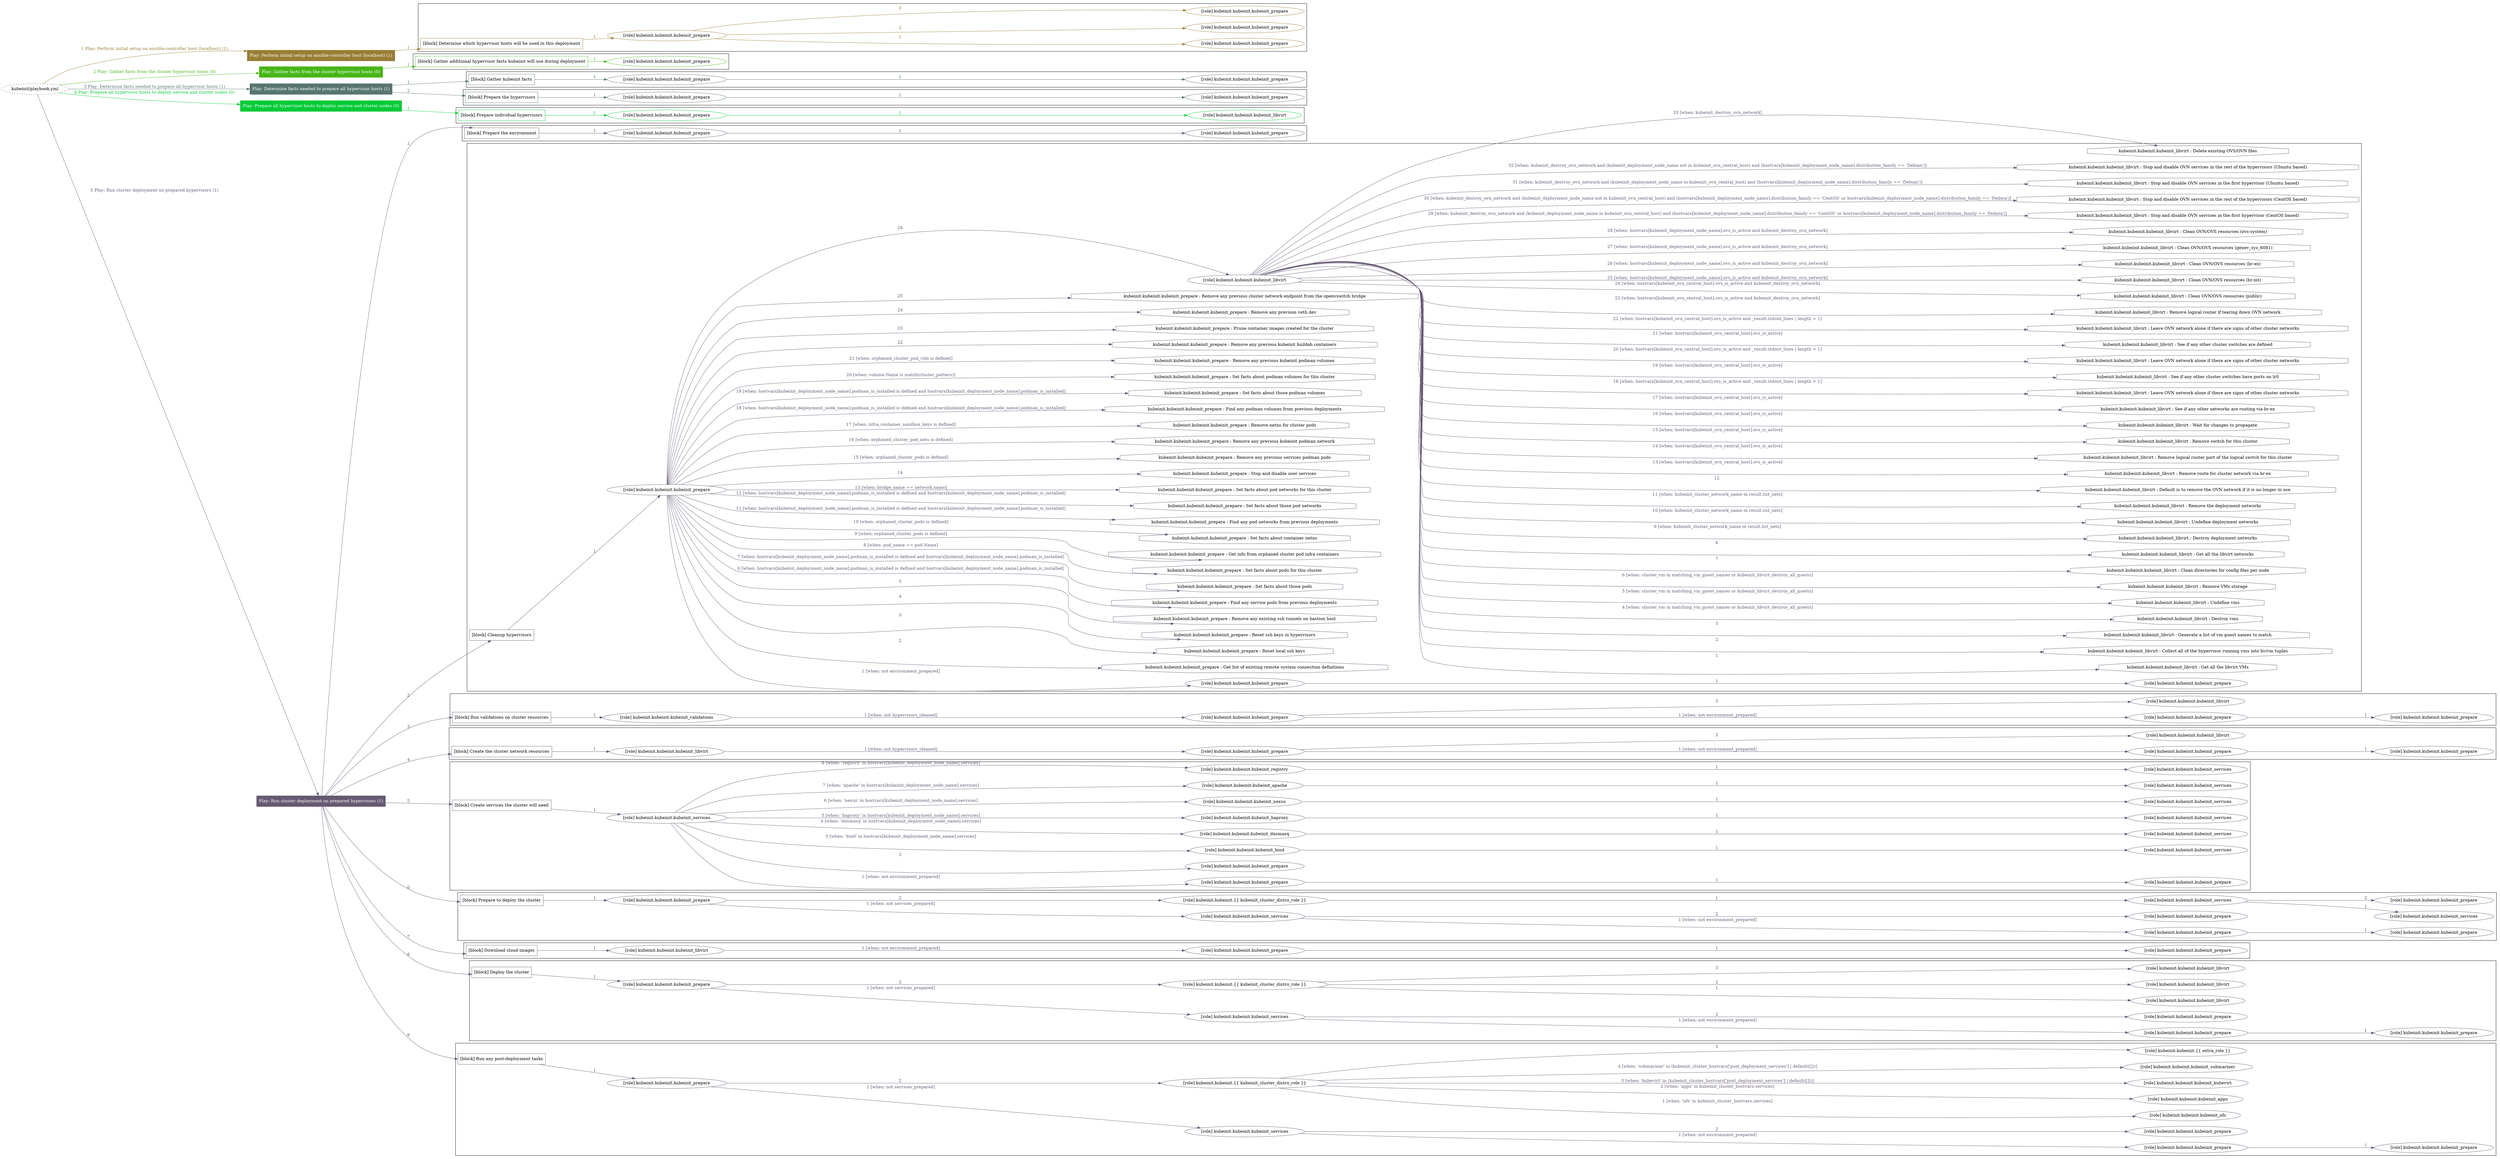 digraph {
	graph [concentrate=true ordering=in rankdir=LR ratio=fill]
	edge [esep=5 sep=10]
	"kubeinit/playbook.yml" [URL="/home/runner/work/kubeinit/kubeinit/kubeinit/playbook.yml" id=playbook_d1b2945d style=dotted]
	"kubeinit/playbook.yml" -> play_22599619 [label="1 Play: Perform initial setup on ansible-controller host (localhost) (1)" color="#987e34" fontcolor="#987e34" id=edge_playbook_d1b2945d_play_22599619 labeltooltip="1 Play: Perform initial setup on ansible-controller host (localhost) (1)" tooltip="1 Play: Perform initial setup on ansible-controller host (localhost) (1)"]
	subgraph "Play: Perform initial setup on ansible-controller host (localhost) (1)" {
		play_22599619 [label="Play: Perform initial setup on ansible-controller host (localhost) (1)" URL="/home/runner/work/kubeinit/kubeinit/kubeinit/playbook.yml" color="#987e34" fontcolor="#ffffff" id=play_22599619 shape=box style=filled tooltip=localhost]
		play_22599619 -> block_a2ed512e [label=1 color="#987e34" fontcolor="#987e34" id=edge_1_play_22599619_block_a2ed512e labeltooltip=1 tooltip=1]
		subgraph cluster_block_a2ed512e {
			block_a2ed512e [label="[block] Determine which hypervisor hosts will be used in this deployment" URL="/home/runner/work/kubeinit/kubeinit/kubeinit/playbook.yml" color="#987e34" id=block_a2ed512e labeltooltip="Determine which hypervisor hosts will be used in this deployment" shape=box tooltip="Determine which hypervisor hosts will be used in this deployment"]
			block_a2ed512e -> role_4332d809 [label="1 " color="#987e34" fontcolor="#987e34" id=edge_1_block_a2ed512e_role_4332d809 labeltooltip="1 " tooltip="1 "]
			subgraph "kubeinit.kubeinit.kubeinit_prepare" {
				role_4332d809 [label="[role] kubeinit.kubeinit.kubeinit_prepare" URL="/home/runner/work/kubeinit/kubeinit/kubeinit/playbook.yml" color="#987e34" id=role_4332d809 tooltip="kubeinit.kubeinit.kubeinit_prepare"]
				role_4332d809 -> role_9467adc1 [label="1 " color="#987e34" fontcolor="#987e34" id=edge_1_role_4332d809_role_9467adc1 labeltooltip="1 " tooltip="1 "]
				subgraph "kubeinit.kubeinit.kubeinit_prepare" {
					role_9467adc1 [label="[role] kubeinit.kubeinit.kubeinit_prepare" URL="/home/runner/.ansible/collections/ansible_collections/kubeinit/kubeinit/roles/kubeinit_prepare/tasks/build_hypervisors_group.yml" color="#987e34" id=role_9467adc1 tooltip="kubeinit.kubeinit.kubeinit_prepare"]
				}
				role_4332d809 -> role_d35e74d4 [label="2 " color="#987e34" fontcolor="#987e34" id=edge_2_role_4332d809_role_d35e74d4 labeltooltip="2 " tooltip="2 "]
				subgraph "kubeinit.kubeinit.kubeinit_prepare" {
					role_d35e74d4 [label="[role] kubeinit.kubeinit.kubeinit_prepare" URL="/home/runner/.ansible/collections/ansible_collections/kubeinit/kubeinit/roles/kubeinit_prepare/tasks/build_hypervisors_group.yml" color="#987e34" id=role_d35e74d4 tooltip="kubeinit.kubeinit.kubeinit_prepare"]
				}
				role_4332d809 -> role_2e73874e [label="3 " color="#987e34" fontcolor="#987e34" id=edge_3_role_4332d809_role_2e73874e labeltooltip="3 " tooltip="3 "]
				subgraph "kubeinit.kubeinit.kubeinit_prepare" {
					role_2e73874e [label="[role] kubeinit.kubeinit.kubeinit_prepare" URL="/home/runner/.ansible/collections/ansible_collections/kubeinit/kubeinit/roles/kubeinit_prepare/tasks/build_hypervisors_group.yml" color="#987e34" id=role_2e73874e tooltip="kubeinit.kubeinit.kubeinit_prepare"]
				}
			}
		}
	}
	"kubeinit/playbook.yml" -> play_9d014174 [label="2 Play: Gather facts from the cluster hypervisor hosts (0)" color="#46b616" fontcolor="#46b616" id=edge_playbook_d1b2945d_play_9d014174 labeltooltip="2 Play: Gather facts from the cluster hypervisor hosts (0)" tooltip="2 Play: Gather facts from the cluster hypervisor hosts (0)"]
	subgraph "Play: Gather facts from the cluster hypervisor hosts (0)" {
		play_9d014174 [label="Play: Gather facts from the cluster hypervisor hosts (0)" URL="/home/runner/work/kubeinit/kubeinit/kubeinit/playbook.yml" color="#46b616" fontcolor="#ffffff" id=play_9d014174 shape=box style=filled tooltip="Play: Gather facts from the cluster hypervisor hosts (0)"]
		play_9d014174 -> block_b69a4ae8 [label=1 color="#46b616" fontcolor="#46b616" id=edge_1_play_9d014174_block_b69a4ae8 labeltooltip=1 tooltip=1]
		subgraph cluster_block_b69a4ae8 {
			block_b69a4ae8 [label="[block] Gather additional hypervisor facts kubeinit will use during deployment" URL="/home/runner/work/kubeinit/kubeinit/kubeinit/playbook.yml" color="#46b616" id=block_b69a4ae8 labeltooltip="Gather additional hypervisor facts kubeinit will use during deployment" shape=box tooltip="Gather additional hypervisor facts kubeinit will use during deployment"]
			block_b69a4ae8 -> role_3b3657c9 [label="1 " color="#46b616" fontcolor="#46b616" id=edge_1_block_b69a4ae8_role_3b3657c9 labeltooltip="1 " tooltip="1 "]
			subgraph "kubeinit.kubeinit.kubeinit_prepare" {
				role_3b3657c9 [label="[role] kubeinit.kubeinit.kubeinit_prepare" URL="/home/runner/work/kubeinit/kubeinit/kubeinit/playbook.yml" color="#46b616" id=role_3b3657c9 tooltip="kubeinit.kubeinit.kubeinit_prepare"]
			}
		}
	}
	"kubeinit/playbook.yml" -> play_4ecbc160 [label="3 Play: Determine facts needed to prepare all hypervisor hosts (1)" color="#57756f" fontcolor="#57756f" id=edge_playbook_d1b2945d_play_4ecbc160 labeltooltip="3 Play: Determine facts needed to prepare all hypervisor hosts (1)" tooltip="3 Play: Determine facts needed to prepare all hypervisor hosts (1)"]
	subgraph "Play: Determine facts needed to prepare all hypervisor hosts (1)" {
		play_4ecbc160 [label="Play: Determine facts needed to prepare all hypervisor hosts (1)" URL="/home/runner/work/kubeinit/kubeinit/kubeinit/playbook.yml" color="#57756f" fontcolor="#ffffff" id=play_4ecbc160 shape=box style=filled tooltip=localhost]
		play_4ecbc160 -> block_39b69a9f [label=1 color="#57756f" fontcolor="#57756f" id=edge_1_play_4ecbc160_block_39b69a9f labeltooltip=1 tooltip=1]
		subgraph cluster_block_39b69a9f {
			block_39b69a9f [label="[block] Gather kubeinit facts" URL="/home/runner/work/kubeinit/kubeinit/kubeinit/playbook.yml" color="#57756f" id=block_39b69a9f labeltooltip="Gather kubeinit facts" shape=box tooltip="Gather kubeinit facts"]
			block_39b69a9f -> role_42eef88c [label="1 " color="#57756f" fontcolor="#57756f" id=edge_1_block_39b69a9f_role_42eef88c labeltooltip="1 " tooltip="1 "]
			subgraph "kubeinit.kubeinit.kubeinit_prepare" {
				role_42eef88c [label="[role] kubeinit.kubeinit.kubeinit_prepare" URL="/home/runner/work/kubeinit/kubeinit/kubeinit/playbook.yml" color="#57756f" id=role_42eef88c tooltip="kubeinit.kubeinit.kubeinit_prepare"]
				role_42eef88c -> role_03404592 [label="1 " color="#57756f" fontcolor="#57756f" id=edge_1_role_42eef88c_role_03404592 labeltooltip="1 " tooltip="1 "]
				subgraph "kubeinit.kubeinit.kubeinit_prepare" {
					role_03404592 [label="[role] kubeinit.kubeinit.kubeinit_prepare" URL="/home/runner/.ansible/collections/ansible_collections/kubeinit/kubeinit/roles/kubeinit_prepare/tasks/gather_kubeinit_facts.yml" color="#57756f" id=role_03404592 tooltip="kubeinit.kubeinit.kubeinit_prepare"]
				}
			}
		}
		play_4ecbc160 -> block_24e9ce9f [label=2 color="#57756f" fontcolor="#57756f" id=edge_2_play_4ecbc160_block_24e9ce9f labeltooltip=2 tooltip=2]
		subgraph cluster_block_24e9ce9f {
			block_24e9ce9f [label="[block] Prepare the hypervisors" URL="/home/runner/work/kubeinit/kubeinit/kubeinit/playbook.yml" color="#57756f" id=block_24e9ce9f labeltooltip="Prepare the hypervisors" shape=box tooltip="Prepare the hypervisors"]
			block_24e9ce9f -> role_a89b41d0 [label="1 " color="#57756f" fontcolor="#57756f" id=edge_1_block_24e9ce9f_role_a89b41d0 labeltooltip="1 " tooltip="1 "]
			subgraph "kubeinit.kubeinit.kubeinit_prepare" {
				role_a89b41d0 [label="[role] kubeinit.kubeinit.kubeinit_prepare" URL="/home/runner/work/kubeinit/kubeinit/kubeinit/playbook.yml" color="#57756f" id=role_a89b41d0 tooltip="kubeinit.kubeinit.kubeinit_prepare"]
				role_a89b41d0 -> role_30b79c0c [label="1 " color="#57756f" fontcolor="#57756f" id=edge_1_role_a89b41d0_role_30b79c0c labeltooltip="1 " tooltip="1 "]
				subgraph "kubeinit.kubeinit.kubeinit_prepare" {
					role_30b79c0c [label="[role] kubeinit.kubeinit.kubeinit_prepare" URL="/home/runner/.ansible/collections/ansible_collections/kubeinit/kubeinit/roles/kubeinit_prepare/tasks/gather_kubeinit_facts.yml" color="#57756f" id=role_30b79c0c tooltip="kubeinit.kubeinit.kubeinit_prepare"]
				}
			}
		}
	}
	"kubeinit/playbook.yml" -> play_6fff5002 [label="4 Play: Prepare all hypervisor hosts to deploy service and cluster nodes (0)" color="#01cb37" fontcolor="#01cb37" id=edge_playbook_d1b2945d_play_6fff5002 labeltooltip="4 Play: Prepare all hypervisor hosts to deploy service and cluster nodes (0)" tooltip="4 Play: Prepare all hypervisor hosts to deploy service and cluster nodes (0)"]
	subgraph "Play: Prepare all hypervisor hosts to deploy service and cluster nodes (0)" {
		play_6fff5002 [label="Play: Prepare all hypervisor hosts to deploy service and cluster nodes (0)" URL="/home/runner/work/kubeinit/kubeinit/kubeinit/playbook.yml" color="#01cb37" fontcolor="#ffffff" id=play_6fff5002 shape=box style=filled tooltip="Play: Prepare all hypervisor hosts to deploy service and cluster nodes (0)"]
		play_6fff5002 -> block_92e574c7 [label=1 color="#01cb37" fontcolor="#01cb37" id=edge_1_play_6fff5002_block_92e574c7 labeltooltip=1 tooltip=1]
		subgraph cluster_block_92e574c7 {
			block_92e574c7 [label="[block] Prepare individual hypervisors" URL="/home/runner/work/kubeinit/kubeinit/kubeinit/playbook.yml" color="#01cb37" id=block_92e574c7 labeltooltip="Prepare individual hypervisors" shape=box tooltip="Prepare individual hypervisors"]
			block_92e574c7 -> role_425461f5 [label="1 " color="#01cb37" fontcolor="#01cb37" id=edge_1_block_92e574c7_role_425461f5 labeltooltip="1 " tooltip="1 "]
			subgraph "kubeinit.kubeinit.kubeinit_prepare" {
				role_425461f5 [label="[role] kubeinit.kubeinit.kubeinit_prepare" URL="/home/runner/work/kubeinit/kubeinit/kubeinit/playbook.yml" color="#01cb37" id=role_425461f5 tooltip="kubeinit.kubeinit.kubeinit_prepare"]
				role_425461f5 -> role_472b6fea [label="1 " color="#01cb37" fontcolor="#01cb37" id=edge_1_role_425461f5_role_472b6fea labeltooltip="1 " tooltip="1 "]
				subgraph "kubeinit.kubeinit.kubeinit_libvirt" {
					role_472b6fea [label="[role] kubeinit.kubeinit.kubeinit_libvirt" URL="/home/runner/.ansible/collections/ansible_collections/kubeinit/kubeinit/roles/kubeinit_prepare/tasks/prepare_hypervisor.yml" color="#01cb37" id=role_472b6fea tooltip="kubeinit.kubeinit.kubeinit_libvirt"]
				}
			}
		}
	}
	"kubeinit/playbook.yml" -> play_da84ba97 [label="5 Play: Run cluster deployment on prepared hypervisors (1)" color="#655973" fontcolor="#655973" id=edge_playbook_d1b2945d_play_da84ba97 labeltooltip="5 Play: Run cluster deployment on prepared hypervisors (1)" tooltip="5 Play: Run cluster deployment on prepared hypervisors (1)"]
	subgraph "Play: Run cluster deployment on prepared hypervisors (1)" {
		play_da84ba97 [label="Play: Run cluster deployment on prepared hypervisors (1)" URL="/home/runner/work/kubeinit/kubeinit/kubeinit/playbook.yml" color="#655973" fontcolor="#ffffff" id=play_da84ba97 shape=box style=filled tooltip=localhost]
		play_da84ba97 -> block_7d4a8e2e [label=1 color="#655973" fontcolor="#655973" id=edge_1_play_da84ba97_block_7d4a8e2e labeltooltip=1 tooltip=1]
		subgraph cluster_block_7d4a8e2e {
			block_7d4a8e2e [label="[block] Prepare the environment" URL="/home/runner/work/kubeinit/kubeinit/kubeinit/playbook.yml" color="#655973" id=block_7d4a8e2e labeltooltip="Prepare the environment" shape=box tooltip="Prepare the environment"]
			block_7d4a8e2e -> role_ae218463 [label="1 " color="#655973" fontcolor="#655973" id=edge_1_block_7d4a8e2e_role_ae218463 labeltooltip="1 " tooltip="1 "]
			subgraph "kubeinit.kubeinit.kubeinit_prepare" {
				role_ae218463 [label="[role] kubeinit.kubeinit.kubeinit_prepare" URL="/home/runner/work/kubeinit/kubeinit/kubeinit/playbook.yml" color="#655973" id=role_ae218463 tooltip="kubeinit.kubeinit.kubeinit_prepare"]
				role_ae218463 -> role_5517a0ef [label="1 " color="#655973" fontcolor="#655973" id=edge_1_role_ae218463_role_5517a0ef labeltooltip="1 " tooltip="1 "]
				subgraph "kubeinit.kubeinit.kubeinit_prepare" {
					role_5517a0ef [label="[role] kubeinit.kubeinit.kubeinit_prepare" URL="/home/runner/.ansible/collections/ansible_collections/kubeinit/kubeinit/roles/kubeinit_prepare/tasks/gather_kubeinit_facts.yml" color="#655973" id=role_5517a0ef tooltip="kubeinit.kubeinit.kubeinit_prepare"]
				}
			}
		}
		play_da84ba97 -> block_f1ca7e36 [label=2 color="#655973" fontcolor="#655973" id=edge_2_play_da84ba97_block_f1ca7e36 labeltooltip=2 tooltip=2]
		subgraph cluster_block_f1ca7e36 {
			block_f1ca7e36 [label="[block] Cleanup hypervisors" URL="/home/runner/work/kubeinit/kubeinit/kubeinit/playbook.yml" color="#655973" id=block_f1ca7e36 labeltooltip="Cleanup hypervisors" shape=box tooltip="Cleanup hypervisors"]
			block_f1ca7e36 -> role_e313f710 [label="1 " color="#655973" fontcolor="#655973" id=edge_1_block_f1ca7e36_role_e313f710 labeltooltip="1 " tooltip="1 "]
			subgraph "kubeinit.kubeinit.kubeinit_prepare" {
				role_e313f710 [label="[role] kubeinit.kubeinit.kubeinit_prepare" URL="/home/runner/work/kubeinit/kubeinit/kubeinit/playbook.yml" color="#655973" id=role_e313f710 tooltip="kubeinit.kubeinit.kubeinit_prepare"]
				role_e313f710 -> role_2afdc905 [label="1 [when: not environment_prepared]" color="#655973" fontcolor="#655973" id=edge_1_role_e313f710_role_2afdc905 labeltooltip="1 [when: not environment_prepared]" tooltip="1 [when: not environment_prepared]"]
				subgraph "kubeinit.kubeinit.kubeinit_prepare" {
					role_2afdc905 [label="[role] kubeinit.kubeinit.kubeinit_prepare" URL="/home/runner/.ansible/collections/ansible_collections/kubeinit/kubeinit/roles/kubeinit_prepare/tasks/cleanup_hypervisors.yml" color="#655973" id=role_2afdc905 tooltip="kubeinit.kubeinit.kubeinit_prepare"]
					role_2afdc905 -> role_33e86431 [label="1 " color="#655973" fontcolor="#655973" id=edge_1_role_2afdc905_role_33e86431 labeltooltip="1 " tooltip="1 "]
					subgraph "kubeinit.kubeinit.kubeinit_prepare" {
						role_33e86431 [label="[role] kubeinit.kubeinit.kubeinit_prepare" URL="/home/runner/.ansible/collections/ansible_collections/kubeinit/kubeinit/roles/kubeinit_prepare/tasks/gather_kubeinit_facts.yml" color="#655973" id=role_33e86431 tooltip="kubeinit.kubeinit.kubeinit_prepare"]
					}
				}
				task_a0089dbf [label="kubeinit.kubeinit.kubeinit_prepare : Get list of existing remote system connection definitions" URL="/home/runner/.ansible/collections/ansible_collections/kubeinit/kubeinit/roles/kubeinit_prepare/tasks/cleanup_hypervisors.yml" color="#655973" id=task_a0089dbf shape=octagon tooltip="kubeinit.kubeinit.kubeinit_prepare : Get list of existing remote system connection definitions"]
				role_e313f710 -> task_a0089dbf [label="2 " color="#655973" fontcolor="#655973" id=edge_2_role_e313f710_task_a0089dbf labeltooltip="2 " tooltip="2 "]
				task_62728427 [label="kubeinit.kubeinit.kubeinit_prepare : Reset local ssh keys" URL="/home/runner/.ansible/collections/ansible_collections/kubeinit/kubeinit/roles/kubeinit_prepare/tasks/cleanup_hypervisors.yml" color="#655973" id=task_62728427 shape=octagon tooltip="kubeinit.kubeinit.kubeinit_prepare : Reset local ssh keys"]
				role_e313f710 -> task_62728427 [label="3 " color="#655973" fontcolor="#655973" id=edge_3_role_e313f710_task_62728427 labeltooltip="3 " tooltip="3 "]
				task_d1084728 [label="kubeinit.kubeinit.kubeinit_prepare : Reset ssh keys in hypervisors" URL="/home/runner/.ansible/collections/ansible_collections/kubeinit/kubeinit/roles/kubeinit_prepare/tasks/cleanup_hypervisors.yml" color="#655973" id=task_d1084728 shape=octagon tooltip="kubeinit.kubeinit.kubeinit_prepare : Reset ssh keys in hypervisors"]
				role_e313f710 -> task_d1084728 [label="4 " color="#655973" fontcolor="#655973" id=edge_4_role_e313f710_task_d1084728 labeltooltip="4 " tooltip="4 "]
				task_a8662cca [label="kubeinit.kubeinit.kubeinit_prepare : Remove any existing ssh tunnels on bastion host" URL="/home/runner/.ansible/collections/ansible_collections/kubeinit/kubeinit/roles/kubeinit_prepare/tasks/cleanup_hypervisors.yml" color="#655973" id=task_a8662cca shape=octagon tooltip="kubeinit.kubeinit.kubeinit_prepare : Remove any existing ssh tunnels on bastion host"]
				role_e313f710 -> task_a8662cca [label="5 " color="#655973" fontcolor="#655973" id=edge_5_role_e313f710_task_a8662cca labeltooltip="5 " tooltip="5 "]
				task_23c8361c [label="kubeinit.kubeinit.kubeinit_prepare : Find any service pods from previous deployments" URL="/home/runner/.ansible/collections/ansible_collections/kubeinit/kubeinit/roles/kubeinit_prepare/tasks/cleanup_hypervisors.yml" color="#655973" id=task_23c8361c shape=octagon tooltip="kubeinit.kubeinit.kubeinit_prepare : Find any service pods from previous deployments"]
				role_e313f710 -> task_23c8361c [label="6 [when: hostvars[kubeinit_deployment_node_name].podman_is_installed is defined and hostvars[kubeinit_deployment_node_name].podman_is_installed]" color="#655973" fontcolor="#655973" id=edge_6_role_e313f710_task_23c8361c labeltooltip="6 [when: hostvars[kubeinit_deployment_node_name].podman_is_installed is defined and hostvars[kubeinit_deployment_node_name].podman_is_installed]" tooltip="6 [when: hostvars[kubeinit_deployment_node_name].podman_is_installed is defined and hostvars[kubeinit_deployment_node_name].podman_is_installed]"]
				task_c34a3590 [label="kubeinit.kubeinit.kubeinit_prepare : Set facts about those pods" URL="/home/runner/.ansible/collections/ansible_collections/kubeinit/kubeinit/roles/kubeinit_prepare/tasks/cleanup_hypervisors.yml" color="#655973" id=task_c34a3590 shape=octagon tooltip="kubeinit.kubeinit.kubeinit_prepare : Set facts about those pods"]
				role_e313f710 -> task_c34a3590 [label="7 [when: hostvars[kubeinit_deployment_node_name].podman_is_installed is defined and hostvars[kubeinit_deployment_node_name].podman_is_installed]" color="#655973" fontcolor="#655973" id=edge_7_role_e313f710_task_c34a3590 labeltooltip="7 [when: hostvars[kubeinit_deployment_node_name].podman_is_installed is defined and hostvars[kubeinit_deployment_node_name].podman_is_installed]" tooltip="7 [when: hostvars[kubeinit_deployment_node_name].podman_is_installed is defined and hostvars[kubeinit_deployment_node_name].podman_is_installed]"]
				task_687bfca9 [label="kubeinit.kubeinit.kubeinit_prepare : Set facts about pods for this cluster" URL="/home/runner/.ansible/collections/ansible_collections/kubeinit/kubeinit/roles/kubeinit_prepare/tasks/cleanup_hypervisors.yml" color="#655973" id=task_687bfca9 shape=octagon tooltip="kubeinit.kubeinit.kubeinit_prepare : Set facts about pods for this cluster"]
				role_e313f710 -> task_687bfca9 [label="8 [when: pod_name == pod.Name]" color="#655973" fontcolor="#655973" id=edge_8_role_e313f710_task_687bfca9 labeltooltip="8 [when: pod_name == pod.Name]" tooltip="8 [when: pod_name == pod.Name]"]
				task_46440481 [label="kubeinit.kubeinit.kubeinit_prepare : Get info from orphaned cluster pod infra containers" URL="/home/runner/.ansible/collections/ansible_collections/kubeinit/kubeinit/roles/kubeinit_prepare/tasks/cleanup_hypervisors.yml" color="#655973" id=task_46440481 shape=octagon tooltip="kubeinit.kubeinit.kubeinit_prepare : Get info from orphaned cluster pod infra containers"]
				role_e313f710 -> task_46440481 [label="9 [when: orphaned_cluster_pods is defined]" color="#655973" fontcolor="#655973" id=edge_9_role_e313f710_task_46440481 labeltooltip="9 [when: orphaned_cluster_pods is defined]" tooltip="9 [when: orphaned_cluster_pods is defined]"]
				task_a0972833 [label="kubeinit.kubeinit.kubeinit_prepare : Set facts about container netns" URL="/home/runner/.ansible/collections/ansible_collections/kubeinit/kubeinit/roles/kubeinit_prepare/tasks/cleanup_hypervisors.yml" color="#655973" id=task_a0972833 shape=octagon tooltip="kubeinit.kubeinit.kubeinit_prepare : Set facts about container netns"]
				role_e313f710 -> task_a0972833 [label="10 [when: orphaned_cluster_pods is defined]" color="#655973" fontcolor="#655973" id=edge_10_role_e313f710_task_a0972833 labeltooltip="10 [when: orphaned_cluster_pods is defined]" tooltip="10 [when: orphaned_cluster_pods is defined]"]
				task_aac8af92 [label="kubeinit.kubeinit.kubeinit_prepare : Find any pod networks from previous deployments" URL="/home/runner/.ansible/collections/ansible_collections/kubeinit/kubeinit/roles/kubeinit_prepare/tasks/cleanup_hypervisors.yml" color="#655973" id=task_aac8af92 shape=octagon tooltip="kubeinit.kubeinit.kubeinit_prepare : Find any pod networks from previous deployments"]
				role_e313f710 -> task_aac8af92 [label="11 [when: hostvars[kubeinit_deployment_node_name].podman_is_installed is defined and hostvars[kubeinit_deployment_node_name].podman_is_installed]" color="#655973" fontcolor="#655973" id=edge_11_role_e313f710_task_aac8af92 labeltooltip="11 [when: hostvars[kubeinit_deployment_node_name].podman_is_installed is defined and hostvars[kubeinit_deployment_node_name].podman_is_installed]" tooltip="11 [when: hostvars[kubeinit_deployment_node_name].podman_is_installed is defined and hostvars[kubeinit_deployment_node_name].podman_is_installed]"]
				task_653c2dcd [label="kubeinit.kubeinit.kubeinit_prepare : Set facts about those pod networks" URL="/home/runner/.ansible/collections/ansible_collections/kubeinit/kubeinit/roles/kubeinit_prepare/tasks/cleanup_hypervisors.yml" color="#655973" id=task_653c2dcd shape=octagon tooltip="kubeinit.kubeinit.kubeinit_prepare : Set facts about those pod networks"]
				role_e313f710 -> task_653c2dcd [label="12 [when: hostvars[kubeinit_deployment_node_name].podman_is_installed is defined and hostvars[kubeinit_deployment_node_name].podman_is_installed]" color="#655973" fontcolor="#655973" id=edge_12_role_e313f710_task_653c2dcd labeltooltip="12 [when: hostvars[kubeinit_deployment_node_name].podman_is_installed is defined and hostvars[kubeinit_deployment_node_name].podman_is_installed]" tooltip="12 [when: hostvars[kubeinit_deployment_node_name].podman_is_installed is defined and hostvars[kubeinit_deployment_node_name].podman_is_installed]"]
				task_92ececc0 [label="kubeinit.kubeinit.kubeinit_prepare : Set facts about pod networks for this cluster" URL="/home/runner/.ansible/collections/ansible_collections/kubeinit/kubeinit/roles/kubeinit_prepare/tasks/cleanup_hypervisors.yml" color="#655973" id=task_92ececc0 shape=octagon tooltip="kubeinit.kubeinit.kubeinit_prepare : Set facts about pod networks for this cluster"]
				role_e313f710 -> task_92ececc0 [label="13 [when: bridge_name == network.name]" color="#655973" fontcolor="#655973" id=edge_13_role_e313f710_task_92ececc0 labeltooltip="13 [when: bridge_name == network.name]" tooltip="13 [when: bridge_name == network.name]"]
				task_d8086012 [label="kubeinit.kubeinit.kubeinit_prepare : Stop and disable user services" URL="/home/runner/.ansible/collections/ansible_collections/kubeinit/kubeinit/roles/kubeinit_prepare/tasks/cleanup_hypervisors.yml" color="#655973" id=task_d8086012 shape=octagon tooltip="kubeinit.kubeinit.kubeinit_prepare : Stop and disable user services"]
				role_e313f710 -> task_d8086012 [label="14 " color="#655973" fontcolor="#655973" id=edge_14_role_e313f710_task_d8086012 labeltooltip="14 " tooltip="14 "]
				task_6a7b553c [label="kubeinit.kubeinit.kubeinit_prepare : Remove any previous services podman pods" URL="/home/runner/.ansible/collections/ansible_collections/kubeinit/kubeinit/roles/kubeinit_prepare/tasks/cleanup_hypervisors.yml" color="#655973" id=task_6a7b553c shape=octagon tooltip="kubeinit.kubeinit.kubeinit_prepare : Remove any previous services podman pods"]
				role_e313f710 -> task_6a7b553c [label="15 [when: orphaned_cluster_pods is defined]" color="#655973" fontcolor="#655973" id=edge_15_role_e313f710_task_6a7b553c labeltooltip="15 [when: orphaned_cluster_pods is defined]" tooltip="15 [when: orphaned_cluster_pods is defined]"]
				task_5d5a5fd0 [label="kubeinit.kubeinit.kubeinit_prepare : Remove any previous kubeinit podman network" URL="/home/runner/.ansible/collections/ansible_collections/kubeinit/kubeinit/roles/kubeinit_prepare/tasks/cleanup_hypervisors.yml" color="#655973" id=task_5d5a5fd0 shape=octagon tooltip="kubeinit.kubeinit.kubeinit_prepare : Remove any previous kubeinit podman network"]
				role_e313f710 -> task_5d5a5fd0 [label="16 [when: orphaned_cluster_pod_nets is defined]" color="#655973" fontcolor="#655973" id=edge_16_role_e313f710_task_5d5a5fd0 labeltooltip="16 [when: orphaned_cluster_pod_nets is defined]" tooltip="16 [when: orphaned_cluster_pod_nets is defined]"]
				task_4f48d51b [label="kubeinit.kubeinit.kubeinit_prepare : Remove netns for cluster pods" URL="/home/runner/.ansible/collections/ansible_collections/kubeinit/kubeinit/roles/kubeinit_prepare/tasks/cleanup_hypervisors.yml" color="#655973" id=task_4f48d51b shape=octagon tooltip="kubeinit.kubeinit.kubeinit_prepare : Remove netns for cluster pods"]
				role_e313f710 -> task_4f48d51b [label="17 [when: infra_container_sandbox_keys is defined]" color="#655973" fontcolor="#655973" id=edge_17_role_e313f710_task_4f48d51b labeltooltip="17 [when: infra_container_sandbox_keys is defined]" tooltip="17 [when: infra_container_sandbox_keys is defined]"]
				task_da589571 [label="kubeinit.kubeinit.kubeinit_prepare : Find any podman volumes from previous deployments" URL="/home/runner/.ansible/collections/ansible_collections/kubeinit/kubeinit/roles/kubeinit_prepare/tasks/cleanup_hypervisors.yml" color="#655973" id=task_da589571 shape=octagon tooltip="kubeinit.kubeinit.kubeinit_prepare : Find any podman volumes from previous deployments"]
				role_e313f710 -> task_da589571 [label="18 [when: hostvars[kubeinit_deployment_node_name].podman_is_installed is defined and hostvars[kubeinit_deployment_node_name].podman_is_installed]" color="#655973" fontcolor="#655973" id=edge_18_role_e313f710_task_da589571 labeltooltip="18 [when: hostvars[kubeinit_deployment_node_name].podman_is_installed is defined and hostvars[kubeinit_deployment_node_name].podman_is_installed]" tooltip="18 [when: hostvars[kubeinit_deployment_node_name].podman_is_installed is defined and hostvars[kubeinit_deployment_node_name].podman_is_installed]"]
				task_776f85ed [label="kubeinit.kubeinit.kubeinit_prepare : Set facts about those podman volumes" URL="/home/runner/.ansible/collections/ansible_collections/kubeinit/kubeinit/roles/kubeinit_prepare/tasks/cleanup_hypervisors.yml" color="#655973" id=task_776f85ed shape=octagon tooltip="kubeinit.kubeinit.kubeinit_prepare : Set facts about those podman volumes"]
				role_e313f710 -> task_776f85ed [label="19 [when: hostvars[kubeinit_deployment_node_name].podman_is_installed is defined and hostvars[kubeinit_deployment_node_name].podman_is_installed]" color="#655973" fontcolor="#655973" id=edge_19_role_e313f710_task_776f85ed labeltooltip="19 [when: hostvars[kubeinit_deployment_node_name].podman_is_installed is defined and hostvars[kubeinit_deployment_node_name].podman_is_installed]" tooltip="19 [when: hostvars[kubeinit_deployment_node_name].podman_is_installed is defined and hostvars[kubeinit_deployment_node_name].podman_is_installed]"]
				task_5b85f40b [label="kubeinit.kubeinit.kubeinit_prepare : Set facts about podman volumes for this cluster" URL="/home/runner/.ansible/collections/ansible_collections/kubeinit/kubeinit/roles/kubeinit_prepare/tasks/cleanup_hypervisors.yml" color="#655973" id=task_5b85f40b shape=octagon tooltip="kubeinit.kubeinit.kubeinit_prepare : Set facts about podman volumes for this cluster"]
				role_e313f710 -> task_5b85f40b [label="20 [when: volume.Name is match(cluster_pattern)]" color="#655973" fontcolor="#655973" id=edge_20_role_e313f710_task_5b85f40b labeltooltip="20 [when: volume.Name is match(cluster_pattern)]" tooltip="20 [when: volume.Name is match(cluster_pattern)]"]
				task_37951a56 [label="kubeinit.kubeinit.kubeinit_prepare : Remove any previous kubeinit podman volumes" URL="/home/runner/.ansible/collections/ansible_collections/kubeinit/kubeinit/roles/kubeinit_prepare/tasks/cleanup_hypervisors.yml" color="#655973" id=task_37951a56 shape=octagon tooltip="kubeinit.kubeinit.kubeinit_prepare : Remove any previous kubeinit podman volumes"]
				role_e313f710 -> task_37951a56 [label="21 [when: orphaned_cluster_pod_vols is defined]" color="#655973" fontcolor="#655973" id=edge_21_role_e313f710_task_37951a56 labeltooltip="21 [when: orphaned_cluster_pod_vols is defined]" tooltip="21 [when: orphaned_cluster_pod_vols is defined]"]
				task_a9d7fe9d [label="kubeinit.kubeinit.kubeinit_prepare : Remove any previous kubeinit buildah containers" URL="/home/runner/.ansible/collections/ansible_collections/kubeinit/kubeinit/roles/kubeinit_prepare/tasks/cleanup_hypervisors.yml" color="#655973" id=task_a9d7fe9d shape=octagon tooltip="kubeinit.kubeinit.kubeinit_prepare : Remove any previous kubeinit buildah containers"]
				role_e313f710 -> task_a9d7fe9d [label="22 " color="#655973" fontcolor="#655973" id=edge_22_role_e313f710_task_a9d7fe9d labeltooltip="22 " tooltip="22 "]
				task_afc605a2 [label="kubeinit.kubeinit.kubeinit_prepare : Prune container images created for the cluster" URL="/home/runner/.ansible/collections/ansible_collections/kubeinit/kubeinit/roles/kubeinit_prepare/tasks/cleanup_hypervisors.yml" color="#655973" id=task_afc605a2 shape=octagon tooltip="kubeinit.kubeinit.kubeinit_prepare : Prune container images created for the cluster"]
				role_e313f710 -> task_afc605a2 [label="23 " color="#655973" fontcolor="#655973" id=edge_23_role_e313f710_task_afc605a2 labeltooltip="23 " tooltip="23 "]
				task_b7a9a580 [label="kubeinit.kubeinit.kubeinit_prepare : Remove any previous veth dev" URL="/home/runner/.ansible/collections/ansible_collections/kubeinit/kubeinit/roles/kubeinit_prepare/tasks/cleanup_hypervisors.yml" color="#655973" id=task_b7a9a580 shape=octagon tooltip="kubeinit.kubeinit.kubeinit_prepare : Remove any previous veth dev"]
				role_e313f710 -> task_b7a9a580 [label="24 " color="#655973" fontcolor="#655973" id=edge_24_role_e313f710_task_b7a9a580 labeltooltip="24 " tooltip="24 "]
				task_fd385b07 [label="kubeinit.kubeinit.kubeinit_prepare : Remove any previous cluster network endpoint from the openvswitch bridge" URL="/home/runner/.ansible/collections/ansible_collections/kubeinit/kubeinit/roles/kubeinit_prepare/tasks/cleanup_hypervisors.yml" color="#655973" id=task_fd385b07 shape=octagon tooltip="kubeinit.kubeinit.kubeinit_prepare : Remove any previous cluster network endpoint from the openvswitch bridge"]
				role_e313f710 -> task_fd385b07 [label="25 " color="#655973" fontcolor="#655973" id=edge_25_role_e313f710_task_fd385b07 labeltooltip="25 " tooltip="25 "]
				role_e313f710 -> role_b912aa99 [label="26 " color="#655973" fontcolor="#655973" id=edge_26_role_e313f710_role_b912aa99 labeltooltip="26 " tooltip="26 "]
				subgraph "kubeinit.kubeinit.kubeinit_libvirt" {
					role_b912aa99 [label="[role] kubeinit.kubeinit.kubeinit_libvirt" URL="/home/runner/.ansible/collections/ansible_collections/kubeinit/kubeinit/roles/kubeinit_prepare/tasks/cleanup_hypervisors.yml" color="#655973" id=role_b912aa99 tooltip="kubeinit.kubeinit.kubeinit_libvirt"]
					task_230a1ef0 [label="kubeinit.kubeinit.kubeinit_libvirt : Get all the libvirt VMs" URL="/home/runner/.ansible/collections/ansible_collections/kubeinit/kubeinit/roles/kubeinit_libvirt/tasks/cleanup_libvirt.yml" color="#655973" id=task_230a1ef0 shape=octagon tooltip="kubeinit.kubeinit.kubeinit_libvirt : Get all the libvirt VMs"]
					role_b912aa99 -> task_230a1ef0 [label="1 " color="#655973" fontcolor="#655973" id=edge_1_role_b912aa99_task_230a1ef0 labeltooltip="1 " tooltip="1 "]
					task_372cb20f [label="kubeinit.kubeinit.kubeinit_libvirt : Collect all of the hypervisor running vms into hv/vm tuples" URL="/home/runner/.ansible/collections/ansible_collections/kubeinit/kubeinit/roles/kubeinit_libvirt/tasks/cleanup_libvirt.yml" color="#655973" id=task_372cb20f shape=octagon tooltip="kubeinit.kubeinit.kubeinit_libvirt : Collect all of the hypervisor running vms into hv/vm tuples"]
					role_b912aa99 -> task_372cb20f [label="2 " color="#655973" fontcolor="#655973" id=edge_2_role_b912aa99_task_372cb20f labeltooltip="2 " tooltip="2 "]
					task_4729e8b9 [label="kubeinit.kubeinit.kubeinit_libvirt : Generate a list of vm guest names to match" URL="/home/runner/.ansible/collections/ansible_collections/kubeinit/kubeinit/roles/kubeinit_libvirt/tasks/cleanup_libvirt.yml" color="#655973" id=task_4729e8b9 shape=octagon tooltip="kubeinit.kubeinit.kubeinit_libvirt : Generate a list of vm guest names to match"]
					role_b912aa99 -> task_4729e8b9 [label="3 " color="#655973" fontcolor="#655973" id=edge_3_role_b912aa99_task_4729e8b9 labeltooltip="3 " tooltip="3 "]
					task_e193b41e [label="kubeinit.kubeinit.kubeinit_libvirt : Destroy vms" URL="/home/runner/.ansible/collections/ansible_collections/kubeinit/kubeinit/roles/kubeinit_libvirt/tasks/cleanup_libvirt.yml" color="#655973" id=task_e193b41e shape=octagon tooltip="kubeinit.kubeinit.kubeinit_libvirt : Destroy vms"]
					role_b912aa99 -> task_e193b41e [label="4 [when: cluster_vm in matching_vm_guest_names or kubeinit_libvirt_destroy_all_guests]" color="#655973" fontcolor="#655973" id=edge_4_role_b912aa99_task_e193b41e labeltooltip="4 [when: cluster_vm in matching_vm_guest_names or kubeinit_libvirt_destroy_all_guests]" tooltip="4 [when: cluster_vm in matching_vm_guest_names or kubeinit_libvirt_destroy_all_guests]"]
					task_802d0012 [label="kubeinit.kubeinit.kubeinit_libvirt : Undefine vms" URL="/home/runner/.ansible/collections/ansible_collections/kubeinit/kubeinit/roles/kubeinit_libvirt/tasks/cleanup_libvirt.yml" color="#655973" id=task_802d0012 shape=octagon tooltip="kubeinit.kubeinit.kubeinit_libvirt : Undefine vms"]
					role_b912aa99 -> task_802d0012 [label="5 [when: cluster_vm in matching_vm_guest_names or kubeinit_libvirt_destroy_all_guests]" color="#655973" fontcolor="#655973" id=edge_5_role_b912aa99_task_802d0012 labeltooltip="5 [when: cluster_vm in matching_vm_guest_names or kubeinit_libvirt_destroy_all_guests]" tooltip="5 [when: cluster_vm in matching_vm_guest_names or kubeinit_libvirt_destroy_all_guests]"]
					task_f77ccfeb [label="kubeinit.kubeinit.kubeinit_libvirt : Remove VMs storage" URL="/home/runner/.ansible/collections/ansible_collections/kubeinit/kubeinit/roles/kubeinit_libvirt/tasks/cleanup_libvirt.yml" color="#655973" id=task_f77ccfeb shape=octagon tooltip="kubeinit.kubeinit.kubeinit_libvirt : Remove VMs storage"]
					role_b912aa99 -> task_f77ccfeb [label="6 [when: cluster_vm in matching_vm_guest_names or kubeinit_libvirt_destroy_all_guests]" color="#655973" fontcolor="#655973" id=edge_6_role_b912aa99_task_f77ccfeb labeltooltip="6 [when: cluster_vm in matching_vm_guest_names or kubeinit_libvirt_destroy_all_guests]" tooltip="6 [when: cluster_vm in matching_vm_guest_names or kubeinit_libvirt_destroy_all_guests]"]
					task_42a204a9 [label="kubeinit.kubeinit.kubeinit_libvirt : Clean directories for config files per node" URL="/home/runner/.ansible/collections/ansible_collections/kubeinit/kubeinit/roles/kubeinit_libvirt/tasks/cleanup_libvirt.yml" color="#655973" id=task_42a204a9 shape=octagon tooltip="kubeinit.kubeinit.kubeinit_libvirt : Clean directories for config files per node"]
					role_b912aa99 -> task_42a204a9 [label="7 " color="#655973" fontcolor="#655973" id=edge_7_role_b912aa99_task_42a204a9 labeltooltip="7 " tooltip="7 "]
					task_74750450 [label="kubeinit.kubeinit.kubeinit_libvirt : Get all the libvirt networks" URL="/home/runner/.ansible/collections/ansible_collections/kubeinit/kubeinit/roles/kubeinit_libvirt/tasks/cleanup_libvirt.yml" color="#655973" id=task_74750450 shape=octagon tooltip="kubeinit.kubeinit.kubeinit_libvirt : Get all the libvirt networks"]
					role_b912aa99 -> task_74750450 [label="8 " color="#655973" fontcolor="#655973" id=edge_8_role_b912aa99_task_74750450 labeltooltip="8 " tooltip="8 "]
					task_b6f02a7b [label="kubeinit.kubeinit.kubeinit_libvirt : Destroy deployment networks" URL="/home/runner/.ansible/collections/ansible_collections/kubeinit/kubeinit/roles/kubeinit_libvirt/tasks/cleanup_libvirt.yml" color="#655973" id=task_b6f02a7b shape=octagon tooltip="kubeinit.kubeinit.kubeinit_libvirt : Destroy deployment networks"]
					role_b912aa99 -> task_b6f02a7b [label="9 [when: kubeinit_cluster_network_name in result.list_nets]" color="#655973" fontcolor="#655973" id=edge_9_role_b912aa99_task_b6f02a7b labeltooltip="9 [when: kubeinit_cluster_network_name in result.list_nets]" tooltip="9 [when: kubeinit_cluster_network_name in result.list_nets]"]
					task_70be83c1 [label="kubeinit.kubeinit.kubeinit_libvirt : Undefine deployment networks" URL="/home/runner/.ansible/collections/ansible_collections/kubeinit/kubeinit/roles/kubeinit_libvirt/tasks/cleanup_libvirt.yml" color="#655973" id=task_70be83c1 shape=octagon tooltip="kubeinit.kubeinit.kubeinit_libvirt : Undefine deployment networks"]
					role_b912aa99 -> task_70be83c1 [label="10 [when: kubeinit_cluster_network_name in result.list_nets]" color="#655973" fontcolor="#655973" id=edge_10_role_b912aa99_task_70be83c1 labeltooltip="10 [when: kubeinit_cluster_network_name in result.list_nets]" tooltip="10 [when: kubeinit_cluster_network_name in result.list_nets]"]
					task_c34ae574 [label="kubeinit.kubeinit.kubeinit_libvirt : Remove the deployment networks" URL="/home/runner/.ansible/collections/ansible_collections/kubeinit/kubeinit/roles/kubeinit_libvirt/tasks/cleanup_libvirt.yml" color="#655973" id=task_c34ae574 shape=octagon tooltip="kubeinit.kubeinit.kubeinit_libvirt : Remove the deployment networks"]
					role_b912aa99 -> task_c34ae574 [label="11 [when: kubeinit_cluster_network_name in result.list_nets]" color="#655973" fontcolor="#655973" id=edge_11_role_b912aa99_task_c34ae574 labeltooltip="11 [when: kubeinit_cluster_network_name in result.list_nets]" tooltip="11 [when: kubeinit_cluster_network_name in result.list_nets]"]
					task_9814fcc2 [label="kubeinit.kubeinit.kubeinit_libvirt : Default is to remove the OVN network if it is no longer in use" URL="/home/runner/.ansible/collections/ansible_collections/kubeinit/kubeinit/roles/kubeinit_libvirt/tasks/cleanup_libvirt.yml" color="#655973" id=task_9814fcc2 shape=octagon tooltip="kubeinit.kubeinit.kubeinit_libvirt : Default is to remove the OVN network if it is no longer in use"]
					role_b912aa99 -> task_9814fcc2 [label="12 " color="#655973" fontcolor="#655973" id=edge_12_role_b912aa99_task_9814fcc2 labeltooltip="12 " tooltip="12 "]
					task_229eceb0 [label="kubeinit.kubeinit.kubeinit_libvirt : Remove route for cluster network via br-ex" URL="/home/runner/.ansible/collections/ansible_collections/kubeinit/kubeinit/roles/kubeinit_libvirt/tasks/cleanup_libvirt.yml" color="#655973" id=task_229eceb0 shape=octagon tooltip="kubeinit.kubeinit.kubeinit_libvirt : Remove route for cluster network via br-ex"]
					role_b912aa99 -> task_229eceb0 [label="13 [when: hostvars[kubeinit_ovn_central_host].ovs_is_active]" color="#655973" fontcolor="#655973" id=edge_13_role_b912aa99_task_229eceb0 labeltooltip="13 [when: hostvars[kubeinit_ovn_central_host].ovs_is_active]" tooltip="13 [when: hostvars[kubeinit_ovn_central_host].ovs_is_active]"]
					task_ef7f7bfc [label="kubeinit.kubeinit.kubeinit_libvirt : Remove logical router port of the logical switch for this cluster" URL="/home/runner/.ansible/collections/ansible_collections/kubeinit/kubeinit/roles/kubeinit_libvirt/tasks/cleanup_libvirt.yml" color="#655973" id=task_ef7f7bfc shape=octagon tooltip="kubeinit.kubeinit.kubeinit_libvirt : Remove logical router port of the logical switch for this cluster"]
					role_b912aa99 -> task_ef7f7bfc [label="14 [when: hostvars[kubeinit_ovn_central_host].ovs_is_active]" color="#655973" fontcolor="#655973" id=edge_14_role_b912aa99_task_ef7f7bfc labeltooltip="14 [when: hostvars[kubeinit_ovn_central_host].ovs_is_active]" tooltip="14 [when: hostvars[kubeinit_ovn_central_host].ovs_is_active]"]
					task_fbc67bae [label="kubeinit.kubeinit.kubeinit_libvirt : Remove switch for this cluster" URL="/home/runner/.ansible/collections/ansible_collections/kubeinit/kubeinit/roles/kubeinit_libvirt/tasks/cleanup_libvirt.yml" color="#655973" id=task_fbc67bae shape=octagon tooltip="kubeinit.kubeinit.kubeinit_libvirt : Remove switch for this cluster"]
					role_b912aa99 -> task_fbc67bae [label="15 [when: hostvars[kubeinit_ovn_central_host].ovs_is_active]" color="#655973" fontcolor="#655973" id=edge_15_role_b912aa99_task_fbc67bae labeltooltip="15 [when: hostvars[kubeinit_ovn_central_host].ovs_is_active]" tooltip="15 [when: hostvars[kubeinit_ovn_central_host].ovs_is_active]"]
					task_83c844a4 [label="kubeinit.kubeinit.kubeinit_libvirt : Wait for changes to propagate" URL="/home/runner/.ansible/collections/ansible_collections/kubeinit/kubeinit/roles/kubeinit_libvirt/tasks/cleanup_libvirt.yml" color="#655973" id=task_83c844a4 shape=octagon tooltip="kubeinit.kubeinit.kubeinit_libvirt : Wait for changes to propagate"]
					role_b912aa99 -> task_83c844a4 [label="16 [when: hostvars[kubeinit_ovn_central_host].ovs_is_active]" color="#655973" fontcolor="#655973" id=edge_16_role_b912aa99_task_83c844a4 labeltooltip="16 [when: hostvars[kubeinit_ovn_central_host].ovs_is_active]" tooltip="16 [when: hostvars[kubeinit_ovn_central_host].ovs_is_active]"]
					task_e26f3870 [label="kubeinit.kubeinit.kubeinit_libvirt : See if any other networks are routing via br-ex" URL="/home/runner/.ansible/collections/ansible_collections/kubeinit/kubeinit/roles/kubeinit_libvirt/tasks/cleanup_libvirt.yml" color="#655973" id=task_e26f3870 shape=octagon tooltip="kubeinit.kubeinit.kubeinit_libvirt : See if any other networks are routing via br-ex"]
					role_b912aa99 -> task_e26f3870 [label="17 [when: hostvars[kubeinit_ovn_central_host].ovs_is_active]" color="#655973" fontcolor="#655973" id=edge_17_role_b912aa99_task_e26f3870 labeltooltip="17 [when: hostvars[kubeinit_ovn_central_host].ovs_is_active]" tooltip="17 [when: hostvars[kubeinit_ovn_central_host].ovs_is_active]"]
					task_03986ef8 [label="kubeinit.kubeinit.kubeinit_libvirt : Leave OVN network alone if there are signs of other cluster networks" URL="/home/runner/.ansible/collections/ansible_collections/kubeinit/kubeinit/roles/kubeinit_libvirt/tasks/cleanup_libvirt.yml" color="#655973" id=task_03986ef8 shape=octagon tooltip="kubeinit.kubeinit.kubeinit_libvirt : Leave OVN network alone if there are signs of other cluster networks"]
					role_b912aa99 -> task_03986ef8 [label="18 [when: hostvars[kubeinit_ovn_central_host].ovs_is_active and _result.stdout_lines | length > 1]" color="#655973" fontcolor="#655973" id=edge_18_role_b912aa99_task_03986ef8 labeltooltip="18 [when: hostvars[kubeinit_ovn_central_host].ovs_is_active and _result.stdout_lines | length > 1]" tooltip="18 [when: hostvars[kubeinit_ovn_central_host].ovs_is_active and _result.stdout_lines | length > 1]"]
					task_3178df35 [label="kubeinit.kubeinit.kubeinit_libvirt : See if any other cluster switches have ports on lr0" URL="/home/runner/.ansible/collections/ansible_collections/kubeinit/kubeinit/roles/kubeinit_libvirt/tasks/cleanup_libvirt.yml" color="#655973" id=task_3178df35 shape=octagon tooltip="kubeinit.kubeinit.kubeinit_libvirt : See if any other cluster switches have ports on lr0"]
					role_b912aa99 -> task_3178df35 [label="19 [when: hostvars[kubeinit_ovn_central_host].ovs_is_active]" color="#655973" fontcolor="#655973" id=edge_19_role_b912aa99_task_3178df35 labeltooltip="19 [when: hostvars[kubeinit_ovn_central_host].ovs_is_active]" tooltip="19 [when: hostvars[kubeinit_ovn_central_host].ovs_is_active]"]
					task_f6091e09 [label="kubeinit.kubeinit.kubeinit_libvirt : Leave OVN network alone if there are signs of other cluster networks" URL="/home/runner/.ansible/collections/ansible_collections/kubeinit/kubeinit/roles/kubeinit_libvirt/tasks/cleanup_libvirt.yml" color="#655973" id=task_f6091e09 shape=octagon tooltip="kubeinit.kubeinit.kubeinit_libvirt : Leave OVN network alone if there are signs of other cluster networks"]
					role_b912aa99 -> task_f6091e09 [label="20 [when: hostvars[kubeinit_ovn_central_host].ovs_is_active and _result.stdout_lines | length > 1]" color="#655973" fontcolor="#655973" id=edge_20_role_b912aa99_task_f6091e09 labeltooltip="20 [when: hostvars[kubeinit_ovn_central_host].ovs_is_active and _result.stdout_lines | length > 1]" tooltip="20 [when: hostvars[kubeinit_ovn_central_host].ovs_is_active and _result.stdout_lines | length > 1]"]
					task_e2620112 [label="kubeinit.kubeinit.kubeinit_libvirt : See if any other cluster switches are defined" URL="/home/runner/.ansible/collections/ansible_collections/kubeinit/kubeinit/roles/kubeinit_libvirt/tasks/cleanup_libvirt.yml" color="#655973" id=task_e2620112 shape=octagon tooltip="kubeinit.kubeinit.kubeinit_libvirt : See if any other cluster switches are defined"]
					role_b912aa99 -> task_e2620112 [label="21 [when: hostvars[kubeinit_ovn_central_host].ovs_is_active]" color="#655973" fontcolor="#655973" id=edge_21_role_b912aa99_task_e2620112 labeltooltip="21 [when: hostvars[kubeinit_ovn_central_host].ovs_is_active]" tooltip="21 [when: hostvars[kubeinit_ovn_central_host].ovs_is_active]"]
					task_08231b0f [label="kubeinit.kubeinit.kubeinit_libvirt : Leave OVN network alone if there are signs of other cluster networks" URL="/home/runner/.ansible/collections/ansible_collections/kubeinit/kubeinit/roles/kubeinit_libvirt/tasks/cleanup_libvirt.yml" color="#655973" id=task_08231b0f shape=octagon tooltip="kubeinit.kubeinit.kubeinit_libvirt : Leave OVN network alone if there are signs of other cluster networks"]
					role_b912aa99 -> task_08231b0f [label="22 [when: hostvars[kubeinit_ovn_central_host].ovs_is_active and _result.stdout_lines | length > 1]" color="#655973" fontcolor="#655973" id=edge_22_role_b912aa99_task_08231b0f labeltooltip="22 [when: hostvars[kubeinit_ovn_central_host].ovs_is_active and _result.stdout_lines | length > 1]" tooltip="22 [when: hostvars[kubeinit_ovn_central_host].ovs_is_active and _result.stdout_lines | length > 1]"]
					task_431769b2 [label="kubeinit.kubeinit.kubeinit_libvirt : Remove logical router if tearing down OVN network" URL="/home/runner/.ansible/collections/ansible_collections/kubeinit/kubeinit/roles/kubeinit_libvirt/tasks/cleanup_libvirt.yml" color="#655973" id=task_431769b2 shape=octagon tooltip="kubeinit.kubeinit.kubeinit_libvirt : Remove logical router if tearing down OVN network"]
					role_b912aa99 -> task_431769b2 [label="23 [when: hostvars[kubeinit_ovn_central_host].ovs_is_active and kubeinit_destroy_ovn_network]" color="#655973" fontcolor="#655973" id=edge_23_role_b912aa99_task_431769b2 labeltooltip="23 [when: hostvars[kubeinit_ovn_central_host].ovs_is_active and kubeinit_destroy_ovn_network]" tooltip="23 [when: hostvars[kubeinit_ovn_central_host].ovs_is_active and kubeinit_destroy_ovn_network]"]
					task_e06065e9 [label="kubeinit.kubeinit.kubeinit_libvirt : Clean OVN/OVS resources (public)" URL="/home/runner/.ansible/collections/ansible_collections/kubeinit/kubeinit/roles/kubeinit_libvirt/tasks/cleanup_libvirt.yml" color="#655973" id=task_e06065e9 shape=octagon tooltip="kubeinit.kubeinit.kubeinit_libvirt : Clean OVN/OVS resources (public)"]
					role_b912aa99 -> task_e06065e9 [label="24 [when: hostvars[kubeinit_ovn_central_host].ovs_is_active and kubeinit_destroy_ovn_network]" color="#655973" fontcolor="#655973" id=edge_24_role_b912aa99_task_e06065e9 labeltooltip="24 [when: hostvars[kubeinit_ovn_central_host].ovs_is_active and kubeinit_destroy_ovn_network]" tooltip="24 [when: hostvars[kubeinit_ovn_central_host].ovs_is_active and kubeinit_destroy_ovn_network]"]
					task_ff6c19b4 [label="kubeinit.kubeinit.kubeinit_libvirt : Clean OVN/OVS resources (br-int)" URL="/home/runner/.ansible/collections/ansible_collections/kubeinit/kubeinit/roles/kubeinit_libvirt/tasks/cleanup_libvirt.yml" color="#655973" id=task_ff6c19b4 shape=octagon tooltip="kubeinit.kubeinit.kubeinit_libvirt : Clean OVN/OVS resources (br-int)"]
					role_b912aa99 -> task_ff6c19b4 [label="25 [when: hostvars[kubeinit_deployment_node_name].ovs_is_active and kubeinit_destroy_ovn_network]" color="#655973" fontcolor="#655973" id=edge_25_role_b912aa99_task_ff6c19b4 labeltooltip="25 [when: hostvars[kubeinit_deployment_node_name].ovs_is_active and kubeinit_destroy_ovn_network]" tooltip="25 [when: hostvars[kubeinit_deployment_node_name].ovs_is_active and kubeinit_destroy_ovn_network]"]
					task_33be45a5 [label="kubeinit.kubeinit.kubeinit_libvirt : Clean OVN/OVS resources (br-ex)" URL="/home/runner/.ansible/collections/ansible_collections/kubeinit/kubeinit/roles/kubeinit_libvirt/tasks/cleanup_libvirt.yml" color="#655973" id=task_33be45a5 shape=octagon tooltip="kubeinit.kubeinit.kubeinit_libvirt : Clean OVN/OVS resources (br-ex)"]
					role_b912aa99 -> task_33be45a5 [label="26 [when: hostvars[kubeinit_deployment_node_name].ovs_is_active and kubeinit_destroy_ovn_network]" color="#655973" fontcolor="#655973" id=edge_26_role_b912aa99_task_33be45a5 labeltooltip="26 [when: hostvars[kubeinit_deployment_node_name].ovs_is_active and kubeinit_destroy_ovn_network]" tooltip="26 [when: hostvars[kubeinit_deployment_node_name].ovs_is_active and kubeinit_destroy_ovn_network]"]
					task_9722d645 [label="kubeinit.kubeinit.kubeinit_libvirt : Clean OVN/OVS resources (genev_sys_6081)" URL="/home/runner/.ansible/collections/ansible_collections/kubeinit/kubeinit/roles/kubeinit_libvirt/tasks/cleanup_libvirt.yml" color="#655973" id=task_9722d645 shape=octagon tooltip="kubeinit.kubeinit.kubeinit_libvirt : Clean OVN/OVS resources (genev_sys_6081)"]
					role_b912aa99 -> task_9722d645 [label="27 [when: hostvars[kubeinit_deployment_node_name].ovs_is_active and kubeinit_destroy_ovn_network]" color="#655973" fontcolor="#655973" id=edge_27_role_b912aa99_task_9722d645 labeltooltip="27 [when: hostvars[kubeinit_deployment_node_name].ovs_is_active and kubeinit_destroy_ovn_network]" tooltip="27 [when: hostvars[kubeinit_deployment_node_name].ovs_is_active and kubeinit_destroy_ovn_network]"]
					task_d3d3b577 [label="kubeinit.kubeinit.kubeinit_libvirt : Clean OVN/OVS resources (ovs-system)" URL="/home/runner/.ansible/collections/ansible_collections/kubeinit/kubeinit/roles/kubeinit_libvirt/tasks/cleanup_libvirt.yml" color="#655973" id=task_d3d3b577 shape=octagon tooltip="kubeinit.kubeinit.kubeinit_libvirt : Clean OVN/OVS resources (ovs-system)"]
					role_b912aa99 -> task_d3d3b577 [label="28 [when: hostvars[kubeinit_deployment_node_name].ovs_is_active and kubeinit_destroy_ovn_network]" color="#655973" fontcolor="#655973" id=edge_28_role_b912aa99_task_d3d3b577 labeltooltip="28 [when: hostvars[kubeinit_deployment_node_name].ovs_is_active and kubeinit_destroy_ovn_network]" tooltip="28 [when: hostvars[kubeinit_deployment_node_name].ovs_is_active and kubeinit_destroy_ovn_network]"]
					task_009aae0b [label="kubeinit.kubeinit.kubeinit_libvirt : Stop and disable OVN services in the first hypervisor (CentOS based)" URL="/home/runner/.ansible/collections/ansible_collections/kubeinit/kubeinit/roles/kubeinit_libvirt/tasks/cleanup_libvirt.yml" color="#655973" id=task_009aae0b shape=octagon tooltip="kubeinit.kubeinit.kubeinit_libvirt : Stop and disable OVN services in the first hypervisor (CentOS based)"]
					role_b912aa99 -> task_009aae0b [label="29 [when: kubeinit_destroy_ovn_network and (kubeinit_deployment_node_name in kubeinit_ovn_central_host) and (hostvars[kubeinit_deployment_node_name].distribution_family == 'CentOS' or hostvars[kubeinit_deployment_node_name].distribution_family == 'Fedora')]" color="#655973" fontcolor="#655973" id=edge_29_role_b912aa99_task_009aae0b labeltooltip="29 [when: kubeinit_destroy_ovn_network and (kubeinit_deployment_node_name in kubeinit_ovn_central_host) and (hostvars[kubeinit_deployment_node_name].distribution_family == 'CentOS' or hostvars[kubeinit_deployment_node_name].distribution_family == 'Fedora')]" tooltip="29 [when: kubeinit_destroy_ovn_network and (kubeinit_deployment_node_name in kubeinit_ovn_central_host) and (hostvars[kubeinit_deployment_node_name].distribution_family == 'CentOS' or hostvars[kubeinit_deployment_node_name].distribution_family == 'Fedora')]"]
					task_0e26ab0f [label="kubeinit.kubeinit.kubeinit_libvirt : Stop and disable OVN services in the rest of the hypervisors (CentOS based)" URL="/home/runner/.ansible/collections/ansible_collections/kubeinit/kubeinit/roles/kubeinit_libvirt/tasks/cleanup_libvirt.yml" color="#655973" id=task_0e26ab0f shape=octagon tooltip="kubeinit.kubeinit.kubeinit_libvirt : Stop and disable OVN services in the rest of the hypervisors (CentOS based)"]
					role_b912aa99 -> task_0e26ab0f [label="30 [when: kubeinit_destroy_ovn_network and (kubeinit_deployment_node_name not in kubeinit_ovn_central_host) and (hostvars[kubeinit_deployment_node_name].distribution_family == 'CentOS' or hostvars[kubeinit_deployment_node_name].distribution_family == 'Fedora')]" color="#655973" fontcolor="#655973" id=edge_30_role_b912aa99_task_0e26ab0f labeltooltip="30 [when: kubeinit_destroy_ovn_network and (kubeinit_deployment_node_name not in kubeinit_ovn_central_host) and (hostvars[kubeinit_deployment_node_name].distribution_family == 'CentOS' or hostvars[kubeinit_deployment_node_name].distribution_family == 'Fedora')]" tooltip="30 [when: kubeinit_destroy_ovn_network and (kubeinit_deployment_node_name not in kubeinit_ovn_central_host) and (hostvars[kubeinit_deployment_node_name].distribution_family == 'CentOS' or hostvars[kubeinit_deployment_node_name].distribution_family == 'Fedora')]"]
					task_90f454b5 [label="kubeinit.kubeinit.kubeinit_libvirt : Stop and disable OVN services in the first hypervisor (Ubuntu based)" URL="/home/runner/.ansible/collections/ansible_collections/kubeinit/kubeinit/roles/kubeinit_libvirt/tasks/cleanup_libvirt.yml" color="#655973" id=task_90f454b5 shape=octagon tooltip="kubeinit.kubeinit.kubeinit_libvirt : Stop and disable OVN services in the first hypervisor (Ubuntu based)"]
					role_b912aa99 -> task_90f454b5 [label="31 [when: kubeinit_destroy_ovn_network and (kubeinit_deployment_node_name in kubeinit_ovn_central_host) and (hostvars[kubeinit_deployment_node_name].distribution_family == 'Debian')]" color="#655973" fontcolor="#655973" id=edge_31_role_b912aa99_task_90f454b5 labeltooltip="31 [when: kubeinit_destroy_ovn_network and (kubeinit_deployment_node_name in kubeinit_ovn_central_host) and (hostvars[kubeinit_deployment_node_name].distribution_family == 'Debian')]" tooltip="31 [when: kubeinit_destroy_ovn_network and (kubeinit_deployment_node_name in kubeinit_ovn_central_host) and (hostvars[kubeinit_deployment_node_name].distribution_family == 'Debian')]"]
					task_5bcee772 [label="kubeinit.kubeinit.kubeinit_libvirt : Stop and disable OVN services in the rest of the hypervisors (Ubuntu based)" URL="/home/runner/.ansible/collections/ansible_collections/kubeinit/kubeinit/roles/kubeinit_libvirt/tasks/cleanup_libvirt.yml" color="#655973" id=task_5bcee772 shape=octagon tooltip="kubeinit.kubeinit.kubeinit_libvirt : Stop and disable OVN services in the rest of the hypervisors (Ubuntu based)"]
					role_b912aa99 -> task_5bcee772 [label="32 [when: kubeinit_destroy_ovn_network and (kubeinit_deployment_node_name not in kubeinit_ovn_central_host) and (hostvars[kubeinit_deployment_node_name].distribution_family == 'Debian')]" color="#655973" fontcolor="#655973" id=edge_32_role_b912aa99_task_5bcee772 labeltooltip="32 [when: kubeinit_destroy_ovn_network and (kubeinit_deployment_node_name not in kubeinit_ovn_central_host) and (hostvars[kubeinit_deployment_node_name].distribution_family == 'Debian')]" tooltip="32 [when: kubeinit_destroy_ovn_network and (kubeinit_deployment_node_name not in kubeinit_ovn_central_host) and (hostvars[kubeinit_deployment_node_name].distribution_family == 'Debian')]"]
					task_608cf17f [label="kubeinit.kubeinit.kubeinit_libvirt : Delete existing OVS/OVN files" URL="/home/runner/.ansible/collections/ansible_collections/kubeinit/kubeinit/roles/kubeinit_libvirt/tasks/cleanup_libvirt.yml" color="#655973" id=task_608cf17f shape=octagon tooltip="kubeinit.kubeinit.kubeinit_libvirt : Delete existing OVS/OVN files"]
					role_b912aa99 -> task_608cf17f [label="33 [when: kubeinit_destroy_ovn_network]" color="#655973" fontcolor="#655973" id=edge_33_role_b912aa99_task_608cf17f labeltooltip="33 [when: kubeinit_destroy_ovn_network]" tooltip="33 [when: kubeinit_destroy_ovn_network]"]
				}
			}
		}
		play_da84ba97 -> block_92bb153a [label=3 color="#655973" fontcolor="#655973" id=edge_3_play_da84ba97_block_92bb153a labeltooltip=3 tooltip=3]
		subgraph cluster_block_92bb153a {
			block_92bb153a [label="[block] Run validations on cluster resources" URL="/home/runner/work/kubeinit/kubeinit/kubeinit/playbook.yml" color="#655973" id=block_92bb153a labeltooltip="Run validations on cluster resources" shape=box tooltip="Run validations on cluster resources"]
			block_92bb153a -> role_ff24c090 [label="1 " color="#655973" fontcolor="#655973" id=edge_1_block_92bb153a_role_ff24c090 labeltooltip="1 " tooltip="1 "]
			subgraph "kubeinit.kubeinit.kubeinit_validations" {
				role_ff24c090 [label="[role] kubeinit.kubeinit.kubeinit_validations" URL="/home/runner/work/kubeinit/kubeinit/kubeinit/playbook.yml" color="#655973" id=role_ff24c090 tooltip="kubeinit.kubeinit.kubeinit_validations"]
				role_ff24c090 -> role_8dcc9b81 [label="1 [when: not hypervisors_cleaned]" color="#655973" fontcolor="#655973" id=edge_1_role_ff24c090_role_8dcc9b81 labeltooltip="1 [when: not hypervisors_cleaned]" tooltip="1 [when: not hypervisors_cleaned]"]
				subgraph "kubeinit.kubeinit.kubeinit_prepare" {
					role_8dcc9b81 [label="[role] kubeinit.kubeinit.kubeinit_prepare" URL="/home/runner/.ansible/collections/ansible_collections/kubeinit/kubeinit/roles/kubeinit_validations/tasks/main.yml" color="#655973" id=role_8dcc9b81 tooltip="kubeinit.kubeinit.kubeinit_prepare"]
					role_8dcc9b81 -> role_b918890e [label="1 [when: not environment_prepared]" color="#655973" fontcolor="#655973" id=edge_1_role_8dcc9b81_role_b918890e labeltooltip="1 [when: not environment_prepared]" tooltip="1 [when: not environment_prepared]"]
					subgraph "kubeinit.kubeinit.kubeinit_prepare" {
						role_b918890e [label="[role] kubeinit.kubeinit.kubeinit_prepare" URL="/home/runner/.ansible/collections/ansible_collections/kubeinit/kubeinit/roles/kubeinit_prepare/tasks/cleanup_hypervisors.yml" color="#655973" id=role_b918890e tooltip="kubeinit.kubeinit.kubeinit_prepare"]
						role_b918890e -> role_a888c000 [label="1 " color="#655973" fontcolor="#655973" id=edge_1_role_b918890e_role_a888c000 labeltooltip="1 " tooltip="1 "]
						subgraph "kubeinit.kubeinit.kubeinit_prepare" {
							role_a888c000 [label="[role] kubeinit.kubeinit.kubeinit_prepare" URL="/home/runner/.ansible/collections/ansible_collections/kubeinit/kubeinit/roles/kubeinit_prepare/tasks/gather_kubeinit_facts.yml" color="#655973" id=role_a888c000 tooltip="kubeinit.kubeinit.kubeinit_prepare"]
						}
					}
					role_8dcc9b81 -> role_9d389351 [label="2 " color="#655973" fontcolor="#655973" id=edge_2_role_8dcc9b81_role_9d389351 labeltooltip="2 " tooltip="2 "]
					subgraph "kubeinit.kubeinit.kubeinit_libvirt" {
						role_9d389351 [label="[role] kubeinit.kubeinit.kubeinit_libvirt" URL="/home/runner/.ansible/collections/ansible_collections/kubeinit/kubeinit/roles/kubeinit_prepare/tasks/cleanup_hypervisors.yml" color="#655973" id=role_9d389351 tooltip="kubeinit.kubeinit.kubeinit_libvirt"]
					}
				}
			}
		}
		play_da84ba97 -> block_84d87254 [label=4 color="#655973" fontcolor="#655973" id=edge_4_play_da84ba97_block_84d87254 labeltooltip=4 tooltip=4]
		subgraph cluster_block_84d87254 {
			block_84d87254 [label="[block] Create the cluster network resources" URL="/home/runner/work/kubeinit/kubeinit/kubeinit/playbook.yml" color="#655973" id=block_84d87254 labeltooltip="Create the cluster network resources" shape=box tooltip="Create the cluster network resources"]
			block_84d87254 -> role_d30acc74 [label="1 " color="#655973" fontcolor="#655973" id=edge_1_block_84d87254_role_d30acc74 labeltooltip="1 " tooltip="1 "]
			subgraph "kubeinit.kubeinit.kubeinit_libvirt" {
				role_d30acc74 [label="[role] kubeinit.kubeinit.kubeinit_libvirt" URL="/home/runner/work/kubeinit/kubeinit/kubeinit/playbook.yml" color="#655973" id=role_d30acc74 tooltip="kubeinit.kubeinit.kubeinit_libvirt"]
				role_d30acc74 -> role_391b77f4 [label="1 [when: not hypervisors_cleaned]" color="#655973" fontcolor="#655973" id=edge_1_role_d30acc74_role_391b77f4 labeltooltip="1 [when: not hypervisors_cleaned]" tooltip="1 [when: not hypervisors_cleaned]"]
				subgraph "kubeinit.kubeinit.kubeinit_prepare" {
					role_391b77f4 [label="[role] kubeinit.kubeinit.kubeinit_prepare" URL="/home/runner/.ansible/collections/ansible_collections/kubeinit/kubeinit/roles/kubeinit_libvirt/tasks/create_network.yml" color="#655973" id=role_391b77f4 tooltip="kubeinit.kubeinit.kubeinit_prepare"]
					role_391b77f4 -> role_0c6d069e [label="1 [when: not environment_prepared]" color="#655973" fontcolor="#655973" id=edge_1_role_391b77f4_role_0c6d069e labeltooltip="1 [when: not environment_prepared]" tooltip="1 [when: not environment_prepared]"]
					subgraph "kubeinit.kubeinit.kubeinit_prepare" {
						role_0c6d069e [label="[role] kubeinit.kubeinit.kubeinit_prepare" URL="/home/runner/.ansible/collections/ansible_collections/kubeinit/kubeinit/roles/kubeinit_prepare/tasks/cleanup_hypervisors.yml" color="#655973" id=role_0c6d069e tooltip="kubeinit.kubeinit.kubeinit_prepare"]
						role_0c6d069e -> role_299456cd [label="1 " color="#655973" fontcolor="#655973" id=edge_1_role_0c6d069e_role_299456cd labeltooltip="1 " tooltip="1 "]
						subgraph "kubeinit.kubeinit.kubeinit_prepare" {
							role_299456cd [label="[role] kubeinit.kubeinit.kubeinit_prepare" URL="/home/runner/.ansible/collections/ansible_collections/kubeinit/kubeinit/roles/kubeinit_prepare/tasks/gather_kubeinit_facts.yml" color="#655973" id=role_299456cd tooltip="kubeinit.kubeinit.kubeinit_prepare"]
						}
					}
					role_391b77f4 -> role_f57b6d6d [label="2 " color="#655973" fontcolor="#655973" id=edge_2_role_391b77f4_role_f57b6d6d labeltooltip="2 " tooltip="2 "]
					subgraph "kubeinit.kubeinit.kubeinit_libvirt" {
						role_f57b6d6d [label="[role] kubeinit.kubeinit.kubeinit_libvirt" URL="/home/runner/.ansible/collections/ansible_collections/kubeinit/kubeinit/roles/kubeinit_prepare/tasks/cleanup_hypervisors.yml" color="#655973" id=role_f57b6d6d tooltip="kubeinit.kubeinit.kubeinit_libvirt"]
					}
				}
			}
		}
		play_da84ba97 -> block_28e323ef [label=5 color="#655973" fontcolor="#655973" id=edge_5_play_da84ba97_block_28e323ef labeltooltip=5 tooltip=5]
		subgraph cluster_block_28e323ef {
			block_28e323ef [label="[block] Create services the cluster will need" URL="/home/runner/work/kubeinit/kubeinit/kubeinit/playbook.yml" color="#655973" id=block_28e323ef labeltooltip="Create services the cluster will need" shape=box tooltip="Create services the cluster will need"]
			block_28e323ef -> role_c2bd6401 [label="1 " color="#655973" fontcolor="#655973" id=edge_1_block_28e323ef_role_c2bd6401 labeltooltip="1 " tooltip="1 "]
			subgraph "kubeinit.kubeinit.kubeinit_services" {
				role_c2bd6401 [label="[role] kubeinit.kubeinit.kubeinit_services" URL="/home/runner/work/kubeinit/kubeinit/kubeinit/playbook.yml" color="#655973" id=role_c2bd6401 tooltip="kubeinit.kubeinit.kubeinit_services"]
				role_c2bd6401 -> role_93ea5bd1 [label="1 [when: not environment_prepared]" color="#655973" fontcolor="#655973" id=edge_1_role_c2bd6401_role_93ea5bd1 labeltooltip="1 [when: not environment_prepared]" tooltip="1 [when: not environment_prepared]"]
				subgraph "kubeinit.kubeinit.kubeinit_prepare" {
					role_93ea5bd1 [label="[role] kubeinit.kubeinit.kubeinit_prepare" URL="/home/runner/.ansible/collections/ansible_collections/kubeinit/kubeinit/roles/kubeinit_services/tasks/main.yml" color="#655973" id=role_93ea5bd1 tooltip="kubeinit.kubeinit.kubeinit_prepare"]
					role_93ea5bd1 -> role_c7045c17 [label="1 " color="#655973" fontcolor="#655973" id=edge_1_role_93ea5bd1_role_c7045c17 labeltooltip="1 " tooltip="1 "]
					subgraph "kubeinit.kubeinit.kubeinit_prepare" {
						role_c7045c17 [label="[role] kubeinit.kubeinit.kubeinit_prepare" URL="/home/runner/.ansible/collections/ansible_collections/kubeinit/kubeinit/roles/kubeinit_prepare/tasks/gather_kubeinit_facts.yml" color="#655973" id=role_c7045c17 tooltip="kubeinit.kubeinit.kubeinit_prepare"]
					}
				}
				role_c2bd6401 -> role_9803cf3f [label="2 " color="#655973" fontcolor="#655973" id=edge_2_role_c2bd6401_role_9803cf3f labeltooltip="2 " tooltip="2 "]
				subgraph "kubeinit.kubeinit.kubeinit_prepare" {
					role_9803cf3f [label="[role] kubeinit.kubeinit.kubeinit_prepare" URL="/home/runner/.ansible/collections/ansible_collections/kubeinit/kubeinit/roles/kubeinit_services/tasks/00_create_service_pod.yml" color="#655973" id=role_9803cf3f tooltip="kubeinit.kubeinit.kubeinit_prepare"]
				}
				role_c2bd6401 -> role_840c90ce [label="3 [when: 'bind' in hostvars[kubeinit_deployment_node_name].services]" color="#655973" fontcolor="#655973" id=edge_3_role_c2bd6401_role_840c90ce labeltooltip="3 [when: 'bind' in hostvars[kubeinit_deployment_node_name].services]" tooltip="3 [when: 'bind' in hostvars[kubeinit_deployment_node_name].services]"]
				subgraph "kubeinit.kubeinit.kubeinit_bind" {
					role_840c90ce [label="[role] kubeinit.kubeinit.kubeinit_bind" URL="/home/runner/.ansible/collections/ansible_collections/kubeinit/kubeinit/roles/kubeinit_services/tasks/start_services_containers.yml" color="#655973" id=role_840c90ce tooltip="kubeinit.kubeinit.kubeinit_bind"]
					role_840c90ce -> role_e7ed83e3 [label="1 " color="#655973" fontcolor="#655973" id=edge_1_role_840c90ce_role_e7ed83e3 labeltooltip="1 " tooltip="1 "]
					subgraph "kubeinit.kubeinit.kubeinit_services" {
						role_e7ed83e3 [label="[role] kubeinit.kubeinit.kubeinit_services" URL="/home/runner/.ansible/collections/ansible_collections/kubeinit/kubeinit/roles/kubeinit_bind/tasks/main.yml" color="#655973" id=role_e7ed83e3 tooltip="kubeinit.kubeinit.kubeinit_services"]
					}
				}
				role_c2bd6401 -> role_7c1b0455 [label="4 [when: 'dnsmasq' in hostvars[kubeinit_deployment_node_name].services]" color="#655973" fontcolor="#655973" id=edge_4_role_c2bd6401_role_7c1b0455 labeltooltip="4 [when: 'dnsmasq' in hostvars[kubeinit_deployment_node_name].services]" tooltip="4 [when: 'dnsmasq' in hostvars[kubeinit_deployment_node_name].services]"]
				subgraph "kubeinit.kubeinit.kubeinit_dnsmasq" {
					role_7c1b0455 [label="[role] kubeinit.kubeinit.kubeinit_dnsmasq" URL="/home/runner/.ansible/collections/ansible_collections/kubeinit/kubeinit/roles/kubeinit_services/tasks/start_services_containers.yml" color="#655973" id=role_7c1b0455 tooltip="kubeinit.kubeinit.kubeinit_dnsmasq"]
					role_7c1b0455 -> role_b719f840 [label="1 " color="#655973" fontcolor="#655973" id=edge_1_role_7c1b0455_role_b719f840 labeltooltip="1 " tooltip="1 "]
					subgraph "kubeinit.kubeinit.kubeinit_services" {
						role_b719f840 [label="[role] kubeinit.kubeinit.kubeinit_services" URL="/home/runner/.ansible/collections/ansible_collections/kubeinit/kubeinit/roles/kubeinit_dnsmasq/tasks/main.yml" color="#655973" id=role_b719f840 tooltip="kubeinit.kubeinit.kubeinit_services"]
					}
				}
				role_c2bd6401 -> role_860a279d [label="5 [when: 'haproxy' in hostvars[kubeinit_deployment_node_name].services]" color="#655973" fontcolor="#655973" id=edge_5_role_c2bd6401_role_860a279d labeltooltip="5 [when: 'haproxy' in hostvars[kubeinit_deployment_node_name].services]" tooltip="5 [when: 'haproxy' in hostvars[kubeinit_deployment_node_name].services]"]
				subgraph "kubeinit.kubeinit.kubeinit_haproxy" {
					role_860a279d [label="[role] kubeinit.kubeinit.kubeinit_haproxy" URL="/home/runner/.ansible/collections/ansible_collections/kubeinit/kubeinit/roles/kubeinit_services/tasks/start_services_containers.yml" color="#655973" id=role_860a279d tooltip="kubeinit.kubeinit.kubeinit_haproxy"]
					role_860a279d -> role_daccf5cb [label="1 " color="#655973" fontcolor="#655973" id=edge_1_role_860a279d_role_daccf5cb labeltooltip="1 " tooltip="1 "]
					subgraph "kubeinit.kubeinit.kubeinit_services" {
						role_daccf5cb [label="[role] kubeinit.kubeinit.kubeinit_services" URL="/home/runner/.ansible/collections/ansible_collections/kubeinit/kubeinit/roles/kubeinit_haproxy/tasks/main.yml" color="#655973" id=role_daccf5cb tooltip="kubeinit.kubeinit.kubeinit_services"]
					}
				}
				role_c2bd6401 -> role_f1401968 [label="6 [when: 'nexus' in hostvars[kubeinit_deployment_node_name].services]" color="#655973" fontcolor="#655973" id=edge_6_role_c2bd6401_role_f1401968 labeltooltip="6 [when: 'nexus' in hostvars[kubeinit_deployment_node_name].services]" tooltip="6 [when: 'nexus' in hostvars[kubeinit_deployment_node_name].services]"]
				subgraph "kubeinit.kubeinit.kubeinit_nexus" {
					role_f1401968 [label="[role] kubeinit.kubeinit.kubeinit_nexus" URL="/home/runner/.ansible/collections/ansible_collections/kubeinit/kubeinit/roles/kubeinit_services/tasks/start_services_containers.yml" color="#655973" id=role_f1401968 tooltip="kubeinit.kubeinit.kubeinit_nexus"]
					role_f1401968 -> role_77c139d5 [label="1 " color="#655973" fontcolor="#655973" id=edge_1_role_f1401968_role_77c139d5 labeltooltip="1 " tooltip="1 "]
					subgraph "kubeinit.kubeinit.kubeinit_services" {
						role_77c139d5 [label="[role] kubeinit.kubeinit.kubeinit_services" URL="/home/runner/.ansible/collections/ansible_collections/kubeinit/kubeinit/roles/kubeinit_nexus/tasks/main.yml" color="#655973" id=role_77c139d5 tooltip="kubeinit.kubeinit.kubeinit_services"]
					}
				}
				role_c2bd6401 -> role_32838249 [label="7 [when: 'apache' in hostvars[kubeinit_deployment_node_name].services]" color="#655973" fontcolor="#655973" id=edge_7_role_c2bd6401_role_32838249 labeltooltip="7 [when: 'apache' in hostvars[kubeinit_deployment_node_name].services]" tooltip="7 [when: 'apache' in hostvars[kubeinit_deployment_node_name].services]"]
				subgraph "kubeinit.kubeinit.kubeinit_apache" {
					role_32838249 [label="[role] kubeinit.kubeinit.kubeinit_apache" URL="/home/runner/.ansible/collections/ansible_collections/kubeinit/kubeinit/roles/kubeinit_services/tasks/start_services_containers.yml" color="#655973" id=role_32838249 tooltip="kubeinit.kubeinit.kubeinit_apache"]
					role_32838249 -> role_284fd37d [label="1 " color="#655973" fontcolor="#655973" id=edge_1_role_32838249_role_284fd37d labeltooltip="1 " tooltip="1 "]
					subgraph "kubeinit.kubeinit.kubeinit_services" {
						role_284fd37d [label="[role] kubeinit.kubeinit.kubeinit_services" URL="/home/runner/.ansible/collections/ansible_collections/kubeinit/kubeinit/roles/kubeinit_apache/tasks/main.yml" color="#655973" id=role_284fd37d tooltip="kubeinit.kubeinit.kubeinit_services"]
					}
				}
				role_c2bd6401 -> role_32b727f6 [label="8 [when: 'registry' in hostvars[kubeinit_deployment_node_name].services]" color="#655973" fontcolor="#655973" id=edge_8_role_c2bd6401_role_32b727f6 labeltooltip="8 [when: 'registry' in hostvars[kubeinit_deployment_node_name].services]" tooltip="8 [when: 'registry' in hostvars[kubeinit_deployment_node_name].services]"]
				subgraph "kubeinit.kubeinit.kubeinit_registry" {
					role_32b727f6 [label="[role] kubeinit.kubeinit.kubeinit_registry" URL="/home/runner/.ansible/collections/ansible_collections/kubeinit/kubeinit/roles/kubeinit_services/tasks/start_services_containers.yml" color="#655973" id=role_32b727f6 tooltip="kubeinit.kubeinit.kubeinit_registry"]
					role_32b727f6 -> role_f4950cec [label="1 " color="#655973" fontcolor="#655973" id=edge_1_role_32b727f6_role_f4950cec labeltooltip="1 " tooltip="1 "]
					subgraph "kubeinit.kubeinit.kubeinit_services" {
						role_f4950cec [label="[role] kubeinit.kubeinit.kubeinit_services" URL="/home/runner/.ansible/collections/ansible_collections/kubeinit/kubeinit/roles/kubeinit_registry/tasks/main.yml" color="#655973" id=role_f4950cec tooltip="kubeinit.kubeinit.kubeinit_services"]
					}
				}
			}
		}
		play_da84ba97 -> block_22cb0425 [label=6 color="#655973" fontcolor="#655973" id=edge_6_play_da84ba97_block_22cb0425 labeltooltip=6 tooltip=6]
		subgraph cluster_block_22cb0425 {
			block_22cb0425 [label="[block] Prepare to deploy the cluster" URL="/home/runner/work/kubeinit/kubeinit/kubeinit/playbook.yml" color="#655973" id=block_22cb0425 labeltooltip="Prepare to deploy the cluster" shape=box tooltip="Prepare to deploy the cluster"]
			block_22cb0425 -> role_d4cb09dc [label="1 " color="#655973" fontcolor="#655973" id=edge_1_block_22cb0425_role_d4cb09dc labeltooltip="1 " tooltip="1 "]
			subgraph "kubeinit.kubeinit.kubeinit_prepare" {
				role_d4cb09dc [label="[role] kubeinit.kubeinit.kubeinit_prepare" URL="/home/runner/work/kubeinit/kubeinit/kubeinit/playbook.yml" color="#655973" id=role_d4cb09dc tooltip="kubeinit.kubeinit.kubeinit_prepare"]
				role_d4cb09dc -> role_8cd0a527 [label="1 [when: not services_prepared]" color="#655973" fontcolor="#655973" id=edge_1_role_d4cb09dc_role_8cd0a527 labeltooltip="1 [when: not services_prepared]" tooltip="1 [when: not services_prepared]"]
				subgraph "kubeinit.kubeinit.kubeinit_services" {
					role_8cd0a527 [label="[role] kubeinit.kubeinit.kubeinit_services" URL="/home/runner/.ansible/collections/ansible_collections/kubeinit/kubeinit/roles/kubeinit_prepare/tasks/prepare_cluster.yml" color="#655973" id=role_8cd0a527 tooltip="kubeinit.kubeinit.kubeinit_services"]
					role_8cd0a527 -> role_a1ab5f79 [label="1 [when: not environment_prepared]" color="#655973" fontcolor="#655973" id=edge_1_role_8cd0a527_role_a1ab5f79 labeltooltip="1 [when: not environment_prepared]" tooltip="1 [when: not environment_prepared]"]
					subgraph "kubeinit.kubeinit.kubeinit_prepare" {
						role_a1ab5f79 [label="[role] kubeinit.kubeinit.kubeinit_prepare" URL="/home/runner/.ansible/collections/ansible_collections/kubeinit/kubeinit/roles/kubeinit_services/tasks/prepare_services.yml" color="#655973" id=role_a1ab5f79 tooltip="kubeinit.kubeinit.kubeinit_prepare"]
						role_a1ab5f79 -> role_b78dab14 [label="1 " color="#655973" fontcolor="#655973" id=edge_1_role_a1ab5f79_role_b78dab14 labeltooltip="1 " tooltip="1 "]
						subgraph "kubeinit.kubeinit.kubeinit_prepare" {
							role_b78dab14 [label="[role] kubeinit.kubeinit.kubeinit_prepare" URL="/home/runner/.ansible/collections/ansible_collections/kubeinit/kubeinit/roles/kubeinit_prepare/tasks/gather_kubeinit_facts.yml" color="#655973" id=role_b78dab14 tooltip="kubeinit.kubeinit.kubeinit_prepare"]
						}
					}
					role_8cd0a527 -> role_57daa74f [label="2 " color="#655973" fontcolor="#655973" id=edge_2_role_8cd0a527_role_57daa74f labeltooltip="2 " tooltip="2 "]
					subgraph "kubeinit.kubeinit.kubeinit_prepare" {
						role_57daa74f [label="[role] kubeinit.kubeinit.kubeinit_prepare" URL="/home/runner/.ansible/collections/ansible_collections/kubeinit/kubeinit/roles/kubeinit_services/tasks/prepare_services.yml" color="#655973" id=role_57daa74f tooltip="kubeinit.kubeinit.kubeinit_prepare"]
					}
				}
				role_d4cb09dc -> role_7f0067fb [label="2 " color="#655973" fontcolor="#655973" id=edge_2_role_d4cb09dc_role_7f0067fb labeltooltip="2 " tooltip="2 "]
				subgraph "kubeinit.kubeinit.{{ kubeinit_cluster_distro_role }}" {
					role_7f0067fb [label="[role] kubeinit.kubeinit.{{ kubeinit_cluster_distro_role }}" URL="/home/runner/.ansible/collections/ansible_collections/kubeinit/kubeinit/roles/kubeinit_prepare/tasks/prepare_cluster.yml" color="#655973" id=role_7f0067fb tooltip="kubeinit.kubeinit.{{ kubeinit_cluster_distro_role }}"]
					role_7f0067fb -> role_be99f640 [label="1 " color="#655973" fontcolor="#655973" id=edge_1_role_7f0067fb_role_be99f640 labeltooltip="1 " tooltip="1 "]
					subgraph "kubeinit.kubeinit.kubeinit_services" {
						role_be99f640 [label="[role] kubeinit.kubeinit.kubeinit_services" URL="/home/runner/.ansible/collections/ansible_collections/kubeinit/kubeinit/roles/kubeinit_openshift/tasks/prepare_cluster.yml" color="#655973" id=role_be99f640 tooltip="kubeinit.kubeinit.kubeinit_services"]
						role_be99f640 -> role_11cb9000 [label="1 " color="#655973" fontcolor="#655973" id=edge_1_role_be99f640_role_11cb9000 labeltooltip="1 " tooltip="1 "]
						subgraph "kubeinit.kubeinit.kubeinit_services" {
							role_11cb9000 [label="[role] kubeinit.kubeinit.kubeinit_services" URL="/home/runner/.ansible/collections/ansible_collections/kubeinit/kubeinit/roles/kubeinit_services/tasks/create_provision_container.yml" color="#655973" id=role_11cb9000 tooltip="kubeinit.kubeinit.kubeinit_services"]
						}
						role_be99f640 -> role_e32e79f8 [label="2 " color="#655973" fontcolor="#655973" id=edge_2_role_be99f640_role_e32e79f8 labeltooltip="2 " tooltip="2 "]
						subgraph "kubeinit.kubeinit.kubeinit_prepare" {
							role_e32e79f8 [label="[role] kubeinit.kubeinit.kubeinit_prepare" URL="/home/runner/.ansible/collections/ansible_collections/kubeinit/kubeinit/roles/kubeinit_services/tasks/create_provision_container.yml" color="#655973" id=role_e32e79f8 tooltip="kubeinit.kubeinit.kubeinit_prepare"]
						}
					}
				}
			}
		}
		play_da84ba97 -> block_e28fc6ee [label=7 color="#655973" fontcolor="#655973" id=edge_7_play_da84ba97_block_e28fc6ee labeltooltip=7 tooltip=7]
		subgraph cluster_block_e28fc6ee {
			block_e28fc6ee [label="[block] Download cloud images" URL="/home/runner/work/kubeinit/kubeinit/kubeinit/playbook.yml" color="#655973" id=block_e28fc6ee labeltooltip="Download cloud images" shape=box tooltip="Download cloud images"]
			block_e28fc6ee -> role_b338cf95 [label="1 " color="#655973" fontcolor="#655973" id=edge_1_block_e28fc6ee_role_b338cf95 labeltooltip="1 " tooltip="1 "]
			subgraph "kubeinit.kubeinit.kubeinit_libvirt" {
				role_b338cf95 [label="[role] kubeinit.kubeinit.kubeinit_libvirt" URL="/home/runner/work/kubeinit/kubeinit/kubeinit/playbook.yml" color="#655973" id=role_b338cf95 tooltip="kubeinit.kubeinit.kubeinit_libvirt"]
				role_b338cf95 -> role_c2ad561a [label="1 [when: not environment_prepared]" color="#655973" fontcolor="#655973" id=edge_1_role_b338cf95_role_c2ad561a labeltooltip="1 [when: not environment_prepared]" tooltip="1 [when: not environment_prepared]"]
				subgraph "kubeinit.kubeinit.kubeinit_prepare" {
					role_c2ad561a [label="[role] kubeinit.kubeinit.kubeinit_prepare" URL="/home/runner/.ansible/collections/ansible_collections/kubeinit/kubeinit/roles/kubeinit_libvirt/tasks/download_cloud_images.yml" color="#655973" id=role_c2ad561a tooltip="kubeinit.kubeinit.kubeinit_prepare"]
					role_c2ad561a -> role_18bc8e52 [label="1 " color="#655973" fontcolor="#655973" id=edge_1_role_c2ad561a_role_18bc8e52 labeltooltip="1 " tooltip="1 "]
					subgraph "kubeinit.kubeinit.kubeinit_prepare" {
						role_18bc8e52 [label="[role] kubeinit.kubeinit.kubeinit_prepare" URL="/home/runner/.ansible/collections/ansible_collections/kubeinit/kubeinit/roles/kubeinit_prepare/tasks/gather_kubeinit_facts.yml" color="#655973" id=role_18bc8e52 tooltip="kubeinit.kubeinit.kubeinit_prepare"]
					}
				}
			}
		}
		play_da84ba97 -> block_8da9f907 [label=8 color="#655973" fontcolor="#655973" id=edge_8_play_da84ba97_block_8da9f907 labeltooltip=8 tooltip=8]
		subgraph cluster_block_8da9f907 {
			block_8da9f907 [label="[block] Deploy the cluster" URL="/home/runner/work/kubeinit/kubeinit/kubeinit/playbook.yml" color="#655973" id=block_8da9f907 labeltooltip="Deploy the cluster" shape=box tooltip="Deploy the cluster"]
			block_8da9f907 -> role_5ce17ef6 [label="1 " color="#655973" fontcolor="#655973" id=edge_1_block_8da9f907_role_5ce17ef6 labeltooltip="1 " tooltip="1 "]
			subgraph "kubeinit.kubeinit.kubeinit_prepare" {
				role_5ce17ef6 [label="[role] kubeinit.kubeinit.kubeinit_prepare" URL="/home/runner/work/kubeinit/kubeinit/kubeinit/playbook.yml" color="#655973" id=role_5ce17ef6 tooltip="kubeinit.kubeinit.kubeinit_prepare"]
				role_5ce17ef6 -> role_1d280626 [label="1 [when: not services_prepared]" color="#655973" fontcolor="#655973" id=edge_1_role_5ce17ef6_role_1d280626 labeltooltip="1 [when: not services_prepared]" tooltip="1 [when: not services_prepared]"]
				subgraph "kubeinit.kubeinit.kubeinit_services" {
					role_1d280626 [label="[role] kubeinit.kubeinit.kubeinit_services" URL="/home/runner/.ansible/collections/ansible_collections/kubeinit/kubeinit/roles/kubeinit_prepare/tasks/deploy_cluster.yml" color="#655973" id=role_1d280626 tooltip="kubeinit.kubeinit.kubeinit_services"]
					role_1d280626 -> role_39d6fc10 [label="1 [when: not environment_prepared]" color="#655973" fontcolor="#655973" id=edge_1_role_1d280626_role_39d6fc10 labeltooltip="1 [when: not environment_prepared]" tooltip="1 [when: not environment_prepared]"]
					subgraph "kubeinit.kubeinit.kubeinit_prepare" {
						role_39d6fc10 [label="[role] kubeinit.kubeinit.kubeinit_prepare" URL="/home/runner/.ansible/collections/ansible_collections/kubeinit/kubeinit/roles/kubeinit_services/tasks/prepare_services.yml" color="#655973" id=role_39d6fc10 tooltip="kubeinit.kubeinit.kubeinit_prepare"]
						role_39d6fc10 -> role_75b33dda [label="1 " color="#655973" fontcolor="#655973" id=edge_1_role_39d6fc10_role_75b33dda labeltooltip="1 " tooltip="1 "]
						subgraph "kubeinit.kubeinit.kubeinit_prepare" {
							role_75b33dda [label="[role] kubeinit.kubeinit.kubeinit_prepare" URL="/home/runner/.ansible/collections/ansible_collections/kubeinit/kubeinit/roles/kubeinit_prepare/tasks/gather_kubeinit_facts.yml" color="#655973" id=role_75b33dda tooltip="kubeinit.kubeinit.kubeinit_prepare"]
						}
					}
					role_1d280626 -> role_4e7e03cb [label="2 " color="#655973" fontcolor="#655973" id=edge_2_role_1d280626_role_4e7e03cb labeltooltip="2 " tooltip="2 "]
					subgraph "kubeinit.kubeinit.kubeinit_prepare" {
						role_4e7e03cb [label="[role] kubeinit.kubeinit.kubeinit_prepare" URL="/home/runner/.ansible/collections/ansible_collections/kubeinit/kubeinit/roles/kubeinit_services/tasks/prepare_services.yml" color="#655973" id=role_4e7e03cb tooltip="kubeinit.kubeinit.kubeinit_prepare"]
					}
				}
				role_5ce17ef6 -> role_afe60038 [label="2 " color="#655973" fontcolor="#655973" id=edge_2_role_5ce17ef6_role_afe60038 labeltooltip="2 " tooltip="2 "]
				subgraph "kubeinit.kubeinit.{{ kubeinit_cluster_distro_role }}" {
					role_afe60038 [label="[role] kubeinit.kubeinit.{{ kubeinit_cluster_distro_role }}" URL="/home/runner/.ansible/collections/ansible_collections/kubeinit/kubeinit/roles/kubeinit_prepare/tasks/deploy_cluster.yml" color="#655973" id=role_afe60038 tooltip="kubeinit.kubeinit.{{ kubeinit_cluster_distro_role }}"]
					role_afe60038 -> role_f0de8d59 [label="1 " color="#655973" fontcolor="#655973" id=edge_1_role_afe60038_role_f0de8d59 labeltooltip="1 " tooltip="1 "]
					subgraph "kubeinit.kubeinit.kubeinit_libvirt" {
						role_f0de8d59 [label="[role] kubeinit.kubeinit.kubeinit_libvirt" URL="/home/runner/.ansible/collections/ansible_collections/kubeinit/kubeinit/roles/kubeinit_openshift/tasks/main.yml" color="#655973" id=role_f0de8d59 tooltip="kubeinit.kubeinit.kubeinit_libvirt"]
					}
					role_afe60038 -> role_0b69114b [label="2 " color="#655973" fontcolor="#655973" id=edge_2_role_afe60038_role_0b69114b labeltooltip="2 " tooltip="2 "]
					subgraph "kubeinit.kubeinit.kubeinit_libvirt" {
						role_0b69114b [label="[role] kubeinit.kubeinit.kubeinit_libvirt" URL="/home/runner/.ansible/collections/ansible_collections/kubeinit/kubeinit/roles/kubeinit_openshift/tasks/main.yml" color="#655973" id=role_0b69114b tooltip="kubeinit.kubeinit.kubeinit_libvirt"]
					}
					role_afe60038 -> role_fe59ed60 [label="3 " color="#655973" fontcolor="#655973" id=edge_3_role_afe60038_role_fe59ed60 labeltooltip="3 " tooltip="3 "]
					subgraph "kubeinit.kubeinit.kubeinit_libvirt" {
						role_fe59ed60 [label="[role] kubeinit.kubeinit.kubeinit_libvirt" URL="/home/runner/.ansible/collections/ansible_collections/kubeinit/kubeinit/roles/kubeinit_openshift/tasks/main.yml" color="#655973" id=role_fe59ed60 tooltip="kubeinit.kubeinit.kubeinit_libvirt"]
					}
				}
			}
		}
		play_da84ba97 -> block_08638b97 [label=9 color="#655973" fontcolor="#655973" id=edge_9_play_da84ba97_block_08638b97 labeltooltip=9 tooltip=9]
		subgraph cluster_block_08638b97 {
			block_08638b97 [label="[block] Run any post-deployment tasks" URL="/home/runner/work/kubeinit/kubeinit/kubeinit/playbook.yml" color="#655973" id=block_08638b97 labeltooltip="Run any post-deployment tasks" shape=box tooltip="Run any post-deployment tasks"]
			block_08638b97 -> role_b03aba12 [label="1 " color="#655973" fontcolor="#655973" id=edge_1_block_08638b97_role_b03aba12 labeltooltip="1 " tooltip="1 "]
			subgraph "kubeinit.kubeinit.kubeinit_prepare" {
				role_b03aba12 [label="[role] kubeinit.kubeinit.kubeinit_prepare" URL="/home/runner/work/kubeinit/kubeinit/kubeinit/playbook.yml" color="#655973" id=role_b03aba12 tooltip="kubeinit.kubeinit.kubeinit_prepare"]
				role_b03aba12 -> role_8ff52f56 [label="1 [when: not services_prepared]" color="#655973" fontcolor="#655973" id=edge_1_role_b03aba12_role_8ff52f56 labeltooltip="1 [when: not services_prepared]" tooltip="1 [when: not services_prepared]"]
				subgraph "kubeinit.kubeinit.kubeinit_services" {
					role_8ff52f56 [label="[role] kubeinit.kubeinit.kubeinit_services" URL="/home/runner/.ansible/collections/ansible_collections/kubeinit/kubeinit/roles/kubeinit_prepare/tasks/post_deployment.yml" color="#655973" id=role_8ff52f56 tooltip="kubeinit.kubeinit.kubeinit_services"]
					role_8ff52f56 -> role_a7fe4879 [label="1 [when: not environment_prepared]" color="#655973" fontcolor="#655973" id=edge_1_role_8ff52f56_role_a7fe4879 labeltooltip="1 [when: not environment_prepared]" tooltip="1 [when: not environment_prepared]"]
					subgraph "kubeinit.kubeinit.kubeinit_prepare" {
						role_a7fe4879 [label="[role] kubeinit.kubeinit.kubeinit_prepare" URL="/home/runner/.ansible/collections/ansible_collections/kubeinit/kubeinit/roles/kubeinit_services/tasks/prepare_services.yml" color="#655973" id=role_a7fe4879 tooltip="kubeinit.kubeinit.kubeinit_prepare"]
						role_a7fe4879 -> role_ff5a7095 [label="1 " color="#655973" fontcolor="#655973" id=edge_1_role_a7fe4879_role_ff5a7095 labeltooltip="1 " tooltip="1 "]
						subgraph "kubeinit.kubeinit.kubeinit_prepare" {
							role_ff5a7095 [label="[role] kubeinit.kubeinit.kubeinit_prepare" URL="/home/runner/.ansible/collections/ansible_collections/kubeinit/kubeinit/roles/kubeinit_prepare/tasks/gather_kubeinit_facts.yml" color="#655973" id=role_ff5a7095 tooltip="kubeinit.kubeinit.kubeinit_prepare"]
						}
					}
					role_8ff52f56 -> role_7d7aa47f [label="2 " color="#655973" fontcolor="#655973" id=edge_2_role_8ff52f56_role_7d7aa47f labeltooltip="2 " tooltip="2 "]
					subgraph "kubeinit.kubeinit.kubeinit_prepare" {
						role_7d7aa47f [label="[role] kubeinit.kubeinit.kubeinit_prepare" URL="/home/runner/.ansible/collections/ansible_collections/kubeinit/kubeinit/roles/kubeinit_services/tasks/prepare_services.yml" color="#655973" id=role_7d7aa47f tooltip="kubeinit.kubeinit.kubeinit_prepare"]
					}
				}
				role_b03aba12 -> role_a111f1bb [label="2 " color="#655973" fontcolor="#655973" id=edge_2_role_b03aba12_role_a111f1bb labeltooltip="2 " tooltip="2 "]
				subgraph "kubeinit.kubeinit.{{ kubeinit_cluster_distro_role }}" {
					role_a111f1bb [label="[role] kubeinit.kubeinit.{{ kubeinit_cluster_distro_role }}" URL="/home/runner/.ansible/collections/ansible_collections/kubeinit/kubeinit/roles/kubeinit_prepare/tasks/post_deployment.yml" color="#655973" id=role_a111f1bb tooltip="kubeinit.kubeinit.{{ kubeinit_cluster_distro_role }}"]
					role_a111f1bb -> role_0317f523 [label="1 [when: 'nfs' in kubeinit_cluster_hostvars.services]" color="#655973" fontcolor="#655973" id=edge_1_role_a111f1bb_role_0317f523 labeltooltip="1 [when: 'nfs' in kubeinit_cluster_hostvars.services]" tooltip="1 [when: 'nfs' in kubeinit_cluster_hostvars.services]"]
					subgraph "kubeinit.kubeinit.kubeinit_nfs" {
						role_0317f523 [label="[role] kubeinit.kubeinit.kubeinit_nfs" URL="/home/runner/.ansible/collections/ansible_collections/kubeinit/kubeinit/roles/kubeinit_openshift/tasks/post_deployment_tasks.yml" color="#655973" id=role_0317f523 tooltip="kubeinit.kubeinit.kubeinit_nfs"]
					}
					role_a111f1bb -> role_8c1e45c7 [label="2 [when: 'apps' in kubeinit_cluster_hostvars.services]" color="#655973" fontcolor="#655973" id=edge_2_role_a111f1bb_role_8c1e45c7 labeltooltip="2 [when: 'apps' in kubeinit_cluster_hostvars.services]" tooltip="2 [when: 'apps' in kubeinit_cluster_hostvars.services]"]
					subgraph "kubeinit.kubeinit.kubeinit_apps" {
						role_8c1e45c7 [label="[role] kubeinit.kubeinit.kubeinit_apps" URL="/home/runner/.ansible/collections/ansible_collections/kubeinit/kubeinit/roles/kubeinit_openshift/tasks/post_deployment_tasks.yml" color="#655973" id=role_8c1e45c7 tooltip="kubeinit.kubeinit.kubeinit_apps"]
					}
					role_a111f1bb -> role_b6bae2e5 [label="3 [when: 'kubevirt' in (kubeinit_cluster_hostvars['post_deployment_services'] | default([]))]" color="#655973" fontcolor="#655973" id=edge_3_role_a111f1bb_role_b6bae2e5 labeltooltip="3 [when: 'kubevirt' in (kubeinit_cluster_hostvars['post_deployment_services'] | default([]))]" tooltip="3 [when: 'kubevirt' in (kubeinit_cluster_hostvars['post_deployment_services'] | default([]))]"]
					subgraph "kubeinit.kubeinit.kubeinit_kubevirt" {
						role_b6bae2e5 [label="[role] kubeinit.kubeinit.kubeinit_kubevirt" URL="/home/runner/.ansible/collections/ansible_collections/kubeinit/kubeinit/roles/kubeinit_openshift/tasks/post_deployment_tasks.yml" color="#655973" id=role_b6bae2e5 tooltip="kubeinit.kubeinit.kubeinit_kubevirt"]
					}
					role_a111f1bb -> role_a34658ab [label="4 [when: 'submariner' in (kubeinit_cluster_hostvars['post_deployment_services'] | default([]))]" color="#655973" fontcolor="#655973" id=edge_4_role_a111f1bb_role_a34658ab labeltooltip="4 [when: 'submariner' in (kubeinit_cluster_hostvars['post_deployment_services'] | default([]))]" tooltip="4 [when: 'submariner' in (kubeinit_cluster_hostvars['post_deployment_services'] | default([]))]"]
					subgraph "kubeinit.kubeinit.kubeinit_submariner" {
						role_a34658ab [label="[role] kubeinit.kubeinit.kubeinit_submariner" URL="/home/runner/.ansible/collections/ansible_collections/kubeinit/kubeinit/roles/kubeinit_openshift/tasks/post_deployment_tasks.yml" color="#655973" id=role_a34658ab tooltip="kubeinit.kubeinit.kubeinit_submariner"]
					}
					role_a111f1bb -> role_de292273 [label="5 " color="#655973" fontcolor="#655973" id=edge_5_role_a111f1bb_role_de292273 labeltooltip="5 " tooltip="5 "]
					subgraph "kubeinit.kubeinit.{{ extra_role }}" {
						role_de292273 [label="[role] kubeinit.kubeinit.{{ extra_role }}" URL="/home/runner/.ansible/collections/ansible_collections/kubeinit/kubeinit/roles/kubeinit_openshift/tasks/post_deployment_tasks.yml" color="#655973" id=role_de292273 tooltip="kubeinit.kubeinit.{{ extra_role }}"]
					}
				}
			}
		}
	}
}
